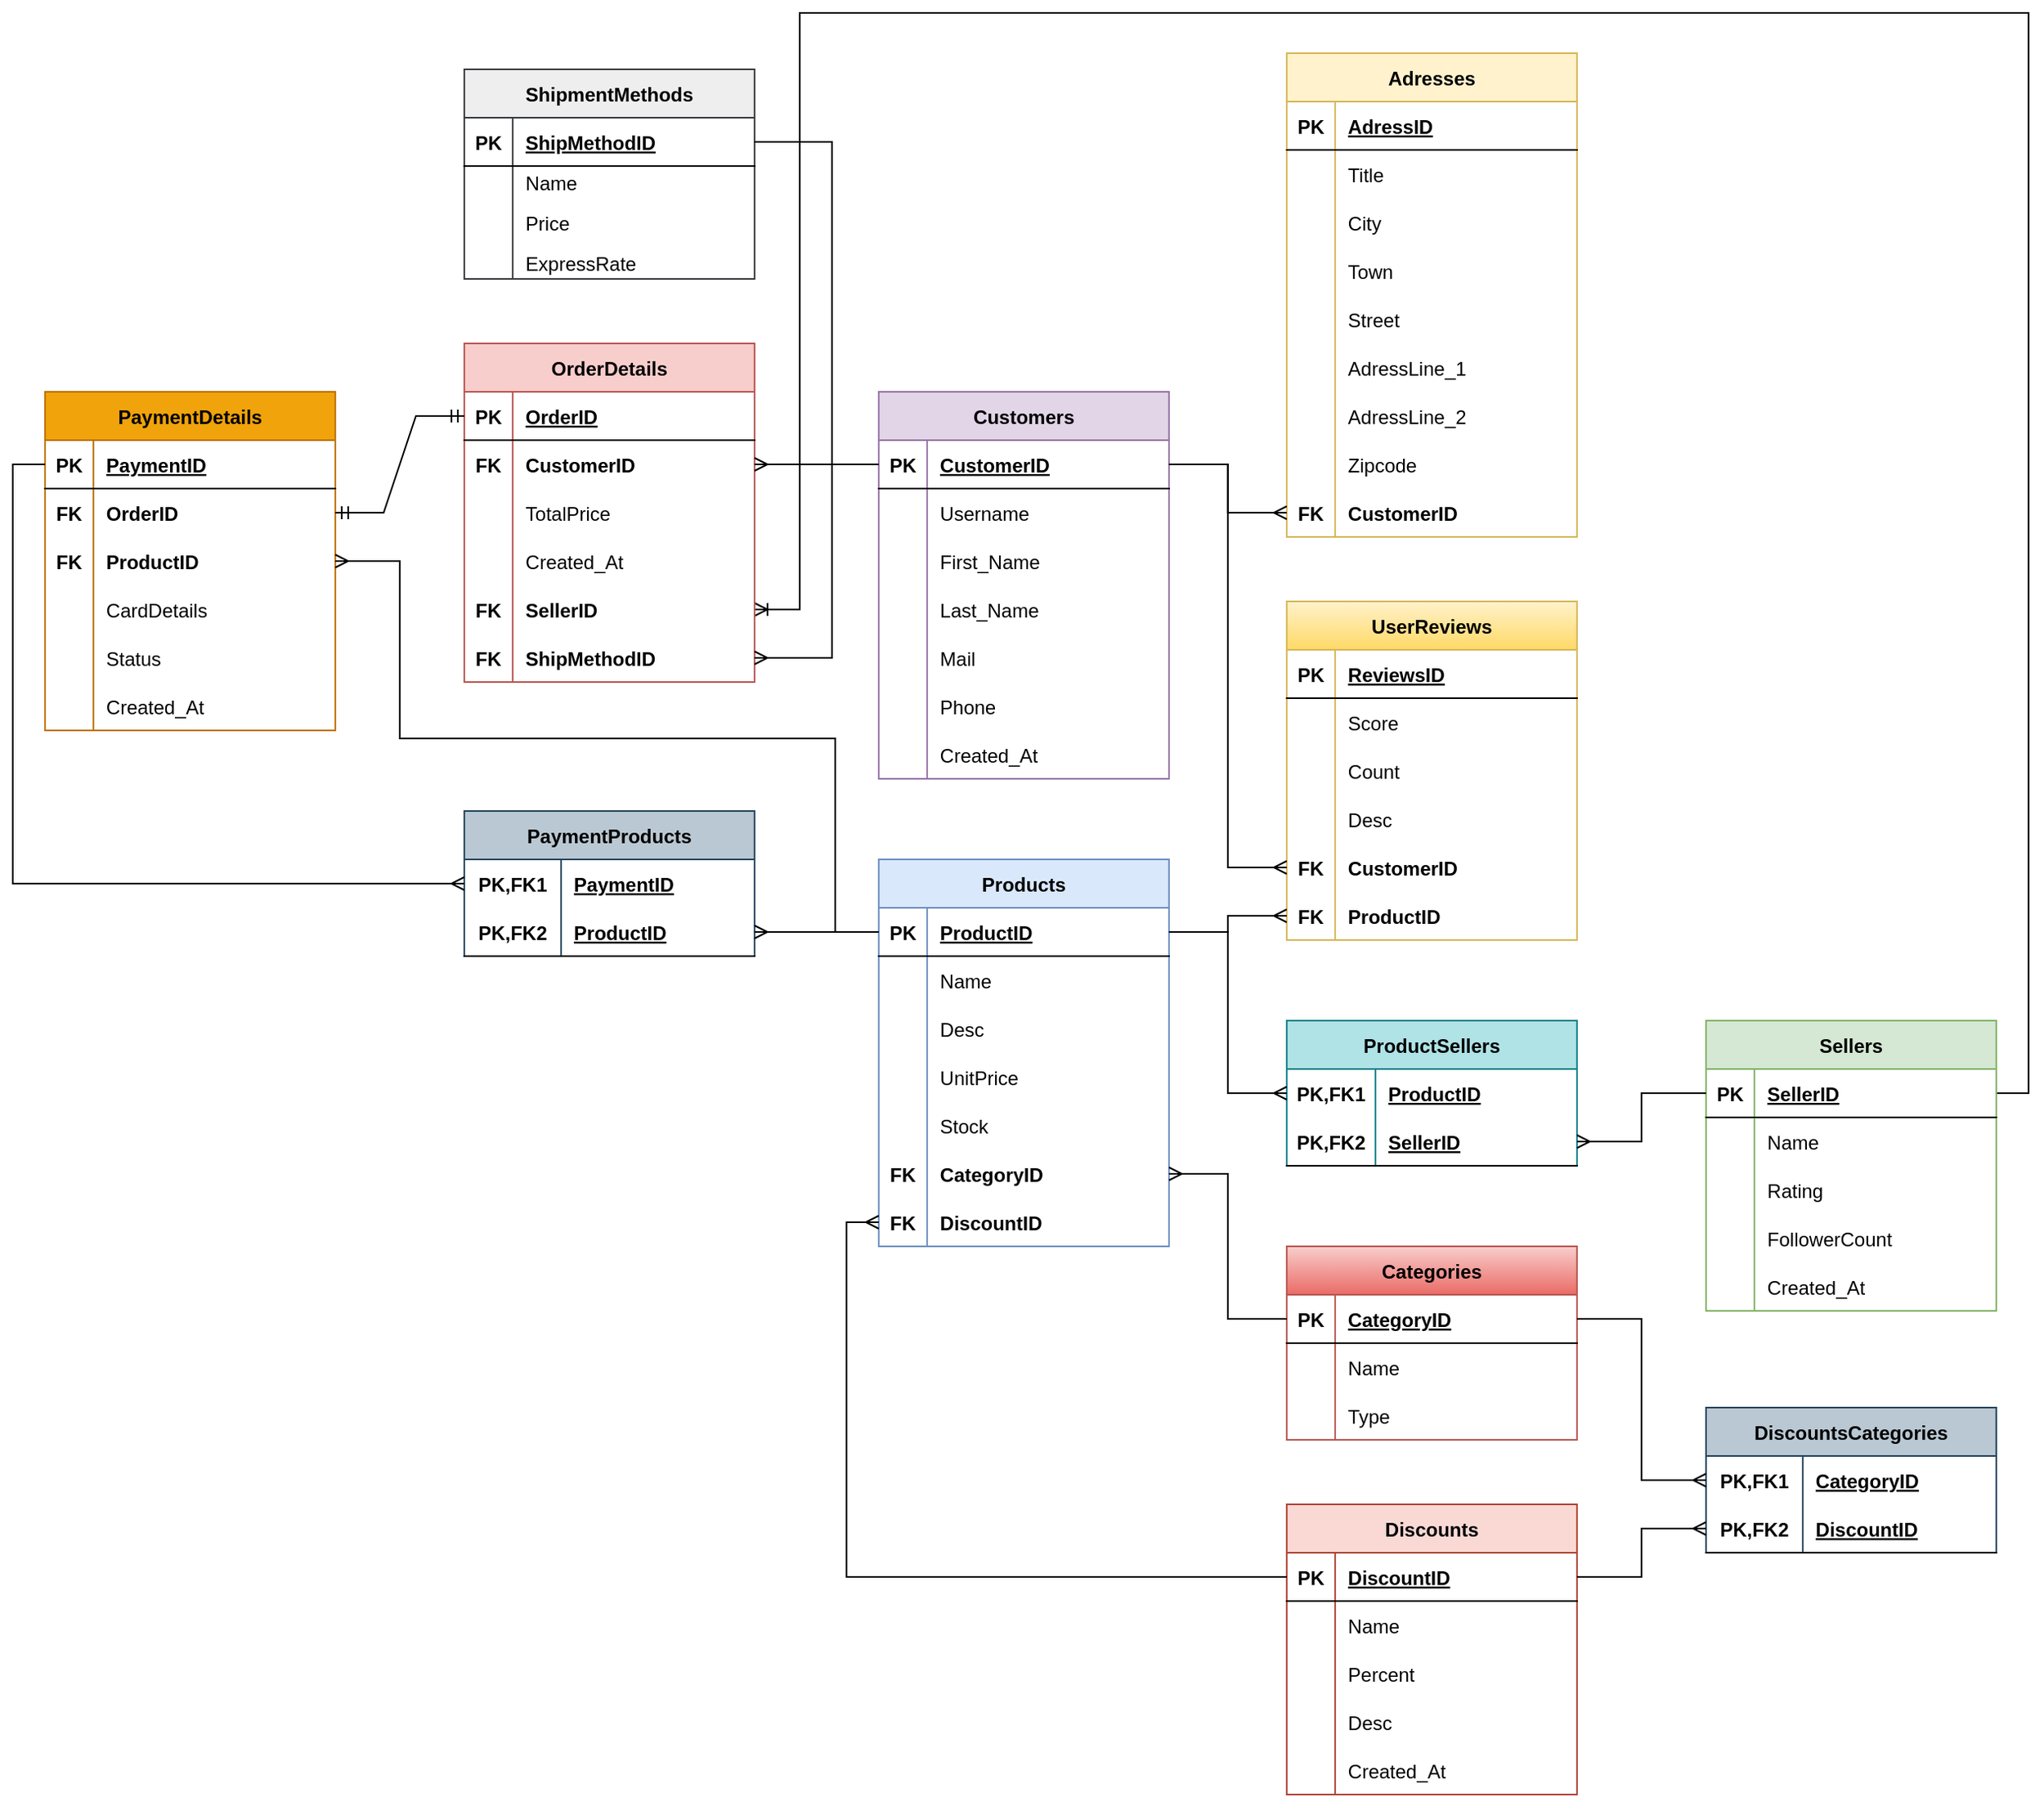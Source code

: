 <mxfile version="20.6.0" type="device"><diagram id="89L3WXdEKORyLD-XUQBD" name="Sayfa -1"><mxGraphModel dx="2353" dy="1238" grid="1" gridSize="10" guides="1" tooltips="1" connect="1" arrows="1" fold="1" page="1" pageScale="1" pageWidth="1654" pageHeight="1169" math="0" shadow="0"><root><mxCell id="0"/><mxCell id="1" parent="0"/><mxCell id="EFgsqCqAmA0xpzLr_T7O-1" value="Products" style="shape=table;startSize=30;container=1;collapsible=1;childLayout=tableLayout;fixedRows=1;rowLines=0;fontStyle=1;align=center;resizeLast=1;fillColor=#dae8fc;strokeColor=#6c8ebf;" parent="1" vertex="1"><mxGeometry x="738.91" y="557" width="180" height="240" as="geometry"/></mxCell><mxCell id="EFgsqCqAmA0xpzLr_T7O-2" value="" style="shape=tableRow;horizontal=0;startSize=0;swimlaneHead=0;swimlaneBody=0;fillColor=none;collapsible=0;dropTarget=0;points=[[0,0.5],[1,0.5]];portConstraint=eastwest;top=0;left=0;right=0;bottom=1;" parent="EFgsqCqAmA0xpzLr_T7O-1" vertex="1"><mxGeometry y="30" width="180" height="30" as="geometry"/></mxCell><mxCell id="EFgsqCqAmA0xpzLr_T7O-3" value="PK" style="shape=partialRectangle;connectable=0;fillColor=none;top=0;left=0;bottom=0;right=0;fontStyle=1;overflow=hidden;" parent="EFgsqCqAmA0xpzLr_T7O-2" vertex="1"><mxGeometry width="30" height="30" as="geometry"><mxRectangle width="30" height="30" as="alternateBounds"/></mxGeometry></mxCell><mxCell id="EFgsqCqAmA0xpzLr_T7O-4" value="ProductID" style="shape=partialRectangle;connectable=0;fillColor=none;top=0;left=0;bottom=0;right=0;align=left;spacingLeft=6;fontStyle=5;overflow=hidden;" parent="EFgsqCqAmA0xpzLr_T7O-2" vertex="1"><mxGeometry x="30" width="150" height="30" as="geometry"><mxRectangle width="150" height="30" as="alternateBounds"/></mxGeometry></mxCell><mxCell id="EFgsqCqAmA0xpzLr_T7O-5" value="" style="shape=tableRow;horizontal=0;startSize=0;swimlaneHead=0;swimlaneBody=0;fillColor=none;collapsible=0;dropTarget=0;points=[[0,0.5],[1,0.5]];portConstraint=eastwest;top=0;left=0;right=0;bottom=0;" parent="EFgsqCqAmA0xpzLr_T7O-1" vertex="1"><mxGeometry y="60" width="180" height="30" as="geometry"/></mxCell><mxCell id="EFgsqCqAmA0xpzLr_T7O-6" value="" style="shape=partialRectangle;connectable=0;fillColor=none;top=0;left=0;bottom=0;right=0;editable=1;overflow=hidden;" parent="EFgsqCqAmA0xpzLr_T7O-5" vertex="1"><mxGeometry width="30" height="30" as="geometry"><mxRectangle width="30" height="30" as="alternateBounds"/></mxGeometry></mxCell><mxCell id="EFgsqCqAmA0xpzLr_T7O-7" value="Name" style="shape=partialRectangle;connectable=0;fillColor=none;top=0;left=0;bottom=0;right=0;align=left;spacingLeft=6;overflow=hidden;" parent="EFgsqCqAmA0xpzLr_T7O-5" vertex="1"><mxGeometry x="30" width="150" height="30" as="geometry"><mxRectangle width="150" height="30" as="alternateBounds"/></mxGeometry></mxCell><mxCell id="EFgsqCqAmA0xpzLr_T7O-8" value="" style="shape=tableRow;horizontal=0;startSize=0;swimlaneHead=0;swimlaneBody=0;fillColor=none;collapsible=0;dropTarget=0;points=[[0,0.5],[1,0.5]];portConstraint=eastwest;top=0;left=0;right=0;bottom=0;" parent="EFgsqCqAmA0xpzLr_T7O-1" vertex="1"><mxGeometry y="90" width="180" height="30" as="geometry"/></mxCell><mxCell id="EFgsqCqAmA0xpzLr_T7O-9" value="" style="shape=partialRectangle;connectable=0;fillColor=none;top=0;left=0;bottom=0;right=0;editable=1;overflow=hidden;" parent="EFgsqCqAmA0xpzLr_T7O-8" vertex="1"><mxGeometry width="30" height="30" as="geometry"><mxRectangle width="30" height="30" as="alternateBounds"/></mxGeometry></mxCell><mxCell id="EFgsqCqAmA0xpzLr_T7O-10" value="Desc" style="shape=partialRectangle;connectable=0;fillColor=none;top=0;left=0;bottom=0;right=0;align=left;spacingLeft=6;overflow=hidden;" parent="EFgsqCqAmA0xpzLr_T7O-8" vertex="1"><mxGeometry x="30" width="150" height="30" as="geometry"><mxRectangle width="150" height="30" as="alternateBounds"/></mxGeometry></mxCell><mxCell id="EFgsqCqAmA0xpzLr_T7O-11" value="" style="shape=tableRow;horizontal=0;startSize=0;swimlaneHead=0;swimlaneBody=0;fillColor=none;collapsible=0;dropTarget=0;points=[[0,0.5],[1,0.5]];portConstraint=eastwest;top=0;left=0;right=0;bottom=0;" parent="EFgsqCqAmA0xpzLr_T7O-1" vertex="1"><mxGeometry y="120" width="180" height="30" as="geometry"/></mxCell><mxCell id="EFgsqCqAmA0xpzLr_T7O-12" value="" style="shape=partialRectangle;connectable=0;fillColor=none;top=0;left=0;bottom=0;right=0;editable=1;overflow=hidden;" parent="EFgsqCqAmA0xpzLr_T7O-11" vertex="1"><mxGeometry width="30" height="30" as="geometry"><mxRectangle width="30" height="30" as="alternateBounds"/></mxGeometry></mxCell><mxCell id="EFgsqCqAmA0xpzLr_T7O-13" value="UnitPrice" style="shape=partialRectangle;connectable=0;fillColor=none;top=0;left=0;bottom=0;right=0;align=left;spacingLeft=6;overflow=hidden;" parent="EFgsqCqAmA0xpzLr_T7O-11" vertex="1"><mxGeometry x="30" width="150" height="30" as="geometry"><mxRectangle width="150" height="30" as="alternateBounds"/></mxGeometry></mxCell><mxCell id="EFgsqCqAmA0xpzLr_T7O-14" value="" style="shape=tableRow;horizontal=0;startSize=0;swimlaneHead=0;swimlaneBody=0;fillColor=none;collapsible=0;dropTarget=0;points=[[0,0.5],[1,0.5]];portConstraint=eastwest;top=0;left=0;right=0;bottom=0;" parent="EFgsqCqAmA0xpzLr_T7O-1" vertex="1"><mxGeometry y="150" width="180" height="30" as="geometry"/></mxCell><mxCell id="EFgsqCqAmA0xpzLr_T7O-15" value="" style="shape=partialRectangle;connectable=0;fillColor=none;top=0;left=0;bottom=0;right=0;editable=1;overflow=hidden;" parent="EFgsqCqAmA0xpzLr_T7O-14" vertex="1"><mxGeometry width="30" height="30" as="geometry"><mxRectangle width="30" height="30" as="alternateBounds"/></mxGeometry></mxCell><mxCell id="EFgsqCqAmA0xpzLr_T7O-16" value="Stock" style="shape=partialRectangle;connectable=0;fillColor=none;top=0;left=0;bottom=0;right=0;align=left;spacingLeft=6;overflow=hidden;" parent="EFgsqCqAmA0xpzLr_T7O-14" vertex="1"><mxGeometry x="30" width="150" height="30" as="geometry"><mxRectangle width="150" height="30" as="alternateBounds"/></mxGeometry></mxCell><mxCell id="EFgsqCqAmA0xpzLr_T7O-17" value="" style="shape=tableRow;horizontal=0;startSize=0;swimlaneHead=0;swimlaneBody=0;fillColor=none;collapsible=0;dropTarget=0;points=[[0,0.5],[1,0.5]];portConstraint=eastwest;top=0;left=0;right=0;bottom=0;" parent="EFgsqCqAmA0xpzLr_T7O-1" vertex="1"><mxGeometry y="180" width="180" height="30" as="geometry"/></mxCell><mxCell id="EFgsqCqAmA0xpzLr_T7O-18" value="FK" style="shape=partialRectangle;connectable=0;fillColor=none;top=0;left=0;bottom=0;right=0;editable=1;overflow=hidden;fontStyle=1" parent="EFgsqCqAmA0xpzLr_T7O-17" vertex="1"><mxGeometry width="30" height="30" as="geometry"><mxRectangle width="30" height="30" as="alternateBounds"/></mxGeometry></mxCell><mxCell id="EFgsqCqAmA0xpzLr_T7O-19" value="CategoryID" style="shape=partialRectangle;connectable=0;fillColor=none;top=0;left=0;bottom=0;right=0;align=left;spacingLeft=6;overflow=hidden;fontStyle=1" parent="EFgsqCqAmA0xpzLr_T7O-17" vertex="1"><mxGeometry x="30" width="150" height="30" as="geometry"><mxRectangle width="150" height="30" as="alternateBounds"/></mxGeometry></mxCell><mxCell id="EFgsqCqAmA0xpzLr_T7O-20" value="" style="shape=tableRow;horizontal=0;startSize=0;swimlaneHead=0;swimlaneBody=0;fillColor=none;collapsible=0;dropTarget=0;points=[[0,0.5],[1,0.5]];portConstraint=eastwest;top=0;left=0;right=0;bottom=0;" parent="EFgsqCqAmA0xpzLr_T7O-1" vertex="1"><mxGeometry y="210" width="180" height="30" as="geometry"/></mxCell><mxCell id="EFgsqCqAmA0xpzLr_T7O-21" value="FK" style="shape=partialRectangle;connectable=0;fillColor=none;top=0;left=0;bottom=0;right=0;editable=1;overflow=hidden;fontStyle=1" parent="EFgsqCqAmA0xpzLr_T7O-20" vertex="1"><mxGeometry width="30" height="30" as="geometry"><mxRectangle width="30" height="30" as="alternateBounds"/></mxGeometry></mxCell><mxCell id="EFgsqCqAmA0xpzLr_T7O-22" value="DiscountID" style="shape=partialRectangle;connectable=0;fillColor=none;top=0;left=0;bottom=0;right=0;align=left;spacingLeft=6;overflow=hidden;fontStyle=1" parent="EFgsqCqAmA0xpzLr_T7O-20" vertex="1"><mxGeometry x="30" width="150" height="30" as="geometry"><mxRectangle width="150" height="30" as="alternateBounds"/></mxGeometry></mxCell><mxCell id="EFgsqCqAmA0xpzLr_T7O-23" value="ProductSellers" style="shape=table;startSize=30;container=1;collapsible=1;childLayout=tableLayout;fixedRows=1;rowLines=0;fontStyle=1;align=center;resizeLast=1;fillColor=#b0e3e6;strokeColor=#0e8088;" parent="1" vertex="1"><mxGeometry x="991.91" y="657" width="180" height="90" as="geometry"/></mxCell><mxCell id="EFgsqCqAmA0xpzLr_T7O-24" value="" style="shape=tableRow;horizontal=0;startSize=0;swimlaneHead=0;swimlaneBody=0;fillColor=none;collapsible=0;dropTarget=0;points=[[0,0.5],[1,0.5]];portConstraint=eastwest;top=0;left=0;right=0;bottom=0;" parent="EFgsqCqAmA0xpzLr_T7O-23" vertex="1"><mxGeometry y="30" width="180" height="30" as="geometry"/></mxCell><mxCell id="EFgsqCqAmA0xpzLr_T7O-25" value="PK,FK1" style="shape=partialRectangle;connectable=0;fillColor=none;top=0;left=0;bottom=0;right=0;fontStyle=1;overflow=hidden;" parent="EFgsqCqAmA0xpzLr_T7O-24" vertex="1"><mxGeometry width="55" height="30" as="geometry"><mxRectangle width="55" height="30" as="alternateBounds"/></mxGeometry></mxCell><mxCell id="EFgsqCqAmA0xpzLr_T7O-26" value="ProductID" style="shape=partialRectangle;connectable=0;fillColor=none;top=0;left=0;bottom=0;right=0;align=left;spacingLeft=6;fontStyle=5;overflow=hidden;" parent="EFgsqCqAmA0xpzLr_T7O-24" vertex="1"><mxGeometry x="55" width="125" height="30" as="geometry"><mxRectangle width="125" height="30" as="alternateBounds"/></mxGeometry></mxCell><mxCell id="EFgsqCqAmA0xpzLr_T7O-27" value="" style="shape=tableRow;horizontal=0;startSize=0;swimlaneHead=0;swimlaneBody=0;fillColor=none;collapsible=0;dropTarget=0;points=[[0,0.5],[1,0.5]];portConstraint=eastwest;top=0;left=0;right=0;bottom=1;" parent="EFgsqCqAmA0xpzLr_T7O-23" vertex="1"><mxGeometry y="60" width="180" height="30" as="geometry"/></mxCell><mxCell id="EFgsqCqAmA0xpzLr_T7O-28" value="PK,FK2" style="shape=partialRectangle;connectable=0;fillColor=none;top=0;left=0;bottom=0;right=0;fontStyle=1;overflow=hidden;" parent="EFgsqCqAmA0xpzLr_T7O-27" vertex="1"><mxGeometry width="55" height="30" as="geometry"><mxRectangle width="55" height="30" as="alternateBounds"/></mxGeometry></mxCell><mxCell id="EFgsqCqAmA0xpzLr_T7O-29" value="SellerID" style="shape=partialRectangle;connectable=0;fillColor=none;top=0;left=0;bottom=0;right=0;align=left;spacingLeft=6;fontStyle=5;overflow=hidden;" parent="EFgsqCqAmA0xpzLr_T7O-27" vertex="1"><mxGeometry x="55" width="125" height="30" as="geometry"><mxRectangle width="125" height="30" as="alternateBounds"/></mxGeometry></mxCell><mxCell id="EIQO5eGuXjfYtIVwBdrU-1" style="edgeStyle=orthogonalEdgeStyle;rounded=0;orthogonalLoop=1;jettySize=auto;html=1;exitX=1;exitY=0.25;exitDx=0;exitDy=0;entryX=1;entryY=0.5;entryDx=0;entryDy=0;endArrow=ERoneToMany;endFill=0;" edge="1" parent="1" source="EFgsqCqAmA0xpzLr_T7O-30" target="EFgsqCqAmA0xpzLr_T7O-89"><mxGeometry relative="1" as="geometry"><Array as="points"><mxPoint x="1451.91" y="702"/><mxPoint x="1451.91" y="32"/><mxPoint x="689.91" y="32"/><mxPoint x="689.91" y="402"/></Array></mxGeometry></mxCell><mxCell id="EFgsqCqAmA0xpzLr_T7O-30" value="Sellers" style="shape=table;startSize=30;container=1;collapsible=1;childLayout=tableLayout;fixedRows=1;rowLines=0;fontStyle=1;align=center;resizeLast=1;fillColor=#d5e8d4;strokeColor=#82b366;" parent="1" vertex="1"><mxGeometry x="1251.91" y="657" width="180" height="180" as="geometry"/></mxCell><mxCell id="EFgsqCqAmA0xpzLr_T7O-31" value="" style="shape=tableRow;horizontal=0;startSize=0;swimlaneHead=0;swimlaneBody=0;fillColor=none;collapsible=0;dropTarget=0;points=[[0,0.5],[1,0.5]];portConstraint=eastwest;top=0;left=0;right=0;bottom=1;" parent="EFgsqCqAmA0xpzLr_T7O-30" vertex="1"><mxGeometry y="30" width="180" height="30" as="geometry"/></mxCell><mxCell id="EFgsqCqAmA0xpzLr_T7O-32" value="PK" style="shape=partialRectangle;connectable=0;fillColor=none;top=0;left=0;bottom=0;right=0;fontStyle=1;overflow=hidden;" parent="EFgsqCqAmA0xpzLr_T7O-31" vertex="1"><mxGeometry width="30" height="30" as="geometry"><mxRectangle width="30" height="30" as="alternateBounds"/></mxGeometry></mxCell><mxCell id="EFgsqCqAmA0xpzLr_T7O-33" value="SellerID" style="shape=partialRectangle;connectable=0;fillColor=none;top=0;left=0;bottom=0;right=0;align=left;spacingLeft=6;fontStyle=5;overflow=hidden;" parent="EFgsqCqAmA0xpzLr_T7O-31" vertex="1"><mxGeometry x="30" width="150" height="30" as="geometry"><mxRectangle width="150" height="30" as="alternateBounds"/></mxGeometry></mxCell><mxCell id="EFgsqCqAmA0xpzLr_T7O-34" value="" style="shape=tableRow;horizontal=0;startSize=0;swimlaneHead=0;swimlaneBody=0;fillColor=none;collapsible=0;dropTarget=0;points=[[0,0.5],[1,0.5]];portConstraint=eastwest;top=0;left=0;right=0;bottom=0;" parent="EFgsqCqAmA0xpzLr_T7O-30" vertex="1"><mxGeometry y="60" width="180" height="30" as="geometry"/></mxCell><mxCell id="EFgsqCqAmA0xpzLr_T7O-35" value="" style="shape=partialRectangle;connectable=0;fillColor=none;top=0;left=0;bottom=0;right=0;editable=1;overflow=hidden;" parent="EFgsqCqAmA0xpzLr_T7O-34" vertex="1"><mxGeometry width="30" height="30" as="geometry"><mxRectangle width="30" height="30" as="alternateBounds"/></mxGeometry></mxCell><mxCell id="EFgsqCqAmA0xpzLr_T7O-36" value="Name" style="shape=partialRectangle;connectable=0;fillColor=none;top=0;left=0;bottom=0;right=0;align=left;spacingLeft=6;overflow=hidden;" parent="EFgsqCqAmA0xpzLr_T7O-34" vertex="1"><mxGeometry x="30" width="150" height="30" as="geometry"><mxRectangle width="150" height="30" as="alternateBounds"/></mxGeometry></mxCell><mxCell id="EFgsqCqAmA0xpzLr_T7O-37" value="" style="shape=tableRow;horizontal=0;startSize=0;swimlaneHead=0;swimlaneBody=0;fillColor=none;collapsible=0;dropTarget=0;points=[[0,0.5],[1,0.5]];portConstraint=eastwest;top=0;left=0;right=0;bottom=0;" parent="EFgsqCqAmA0xpzLr_T7O-30" vertex="1"><mxGeometry y="90" width="180" height="30" as="geometry"/></mxCell><mxCell id="EFgsqCqAmA0xpzLr_T7O-38" value="" style="shape=partialRectangle;connectable=0;fillColor=none;top=0;left=0;bottom=0;right=0;editable=1;overflow=hidden;" parent="EFgsqCqAmA0xpzLr_T7O-37" vertex="1"><mxGeometry width="30" height="30" as="geometry"><mxRectangle width="30" height="30" as="alternateBounds"/></mxGeometry></mxCell><mxCell id="EFgsqCqAmA0xpzLr_T7O-39" value="Rating" style="shape=partialRectangle;connectable=0;fillColor=none;top=0;left=0;bottom=0;right=0;align=left;spacingLeft=6;overflow=hidden;" parent="EFgsqCqAmA0xpzLr_T7O-37" vertex="1"><mxGeometry x="30" width="150" height="30" as="geometry"><mxRectangle width="150" height="30" as="alternateBounds"/></mxGeometry></mxCell><mxCell id="EFgsqCqAmA0xpzLr_T7O-40" value="" style="shape=tableRow;horizontal=0;startSize=0;swimlaneHead=0;swimlaneBody=0;fillColor=none;collapsible=0;dropTarget=0;points=[[0,0.5],[1,0.5]];portConstraint=eastwest;top=0;left=0;right=0;bottom=0;" parent="EFgsqCqAmA0xpzLr_T7O-30" vertex="1"><mxGeometry y="120" width="180" height="30" as="geometry"/></mxCell><mxCell id="EFgsqCqAmA0xpzLr_T7O-41" value="" style="shape=partialRectangle;connectable=0;fillColor=none;top=0;left=0;bottom=0;right=0;editable=1;overflow=hidden;" parent="EFgsqCqAmA0xpzLr_T7O-40" vertex="1"><mxGeometry width="30" height="30" as="geometry"><mxRectangle width="30" height="30" as="alternateBounds"/></mxGeometry></mxCell><mxCell id="EFgsqCqAmA0xpzLr_T7O-42" value="FollowerCount" style="shape=partialRectangle;connectable=0;fillColor=none;top=0;left=0;bottom=0;right=0;align=left;spacingLeft=6;overflow=hidden;" parent="EFgsqCqAmA0xpzLr_T7O-40" vertex="1"><mxGeometry x="30" width="150" height="30" as="geometry"><mxRectangle width="150" height="30" as="alternateBounds"/></mxGeometry></mxCell><mxCell id="EFgsqCqAmA0xpzLr_T7O-43" value="" style="shape=tableRow;horizontal=0;startSize=0;swimlaneHead=0;swimlaneBody=0;fillColor=none;collapsible=0;dropTarget=0;points=[[0,0.5],[1,0.5]];portConstraint=eastwest;top=0;left=0;right=0;bottom=0;" parent="EFgsqCqAmA0xpzLr_T7O-30" vertex="1"><mxGeometry y="150" width="180" height="30" as="geometry"/></mxCell><mxCell id="EFgsqCqAmA0xpzLr_T7O-44" value="" style="shape=partialRectangle;connectable=0;fillColor=none;top=0;left=0;bottom=0;right=0;editable=1;overflow=hidden;" parent="EFgsqCqAmA0xpzLr_T7O-43" vertex="1"><mxGeometry width="30" height="30" as="geometry"><mxRectangle width="30" height="30" as="alternateBounds"/></mxGeometry></mxCell><mxCell id="EFgsqCqAmA0xpzLr_T7O-45" value="Created_At" style="shape=partialRectangle;connectable=0;fillColor=none;top=0;left=0;bottom=0;right=0;align=left;spacingLeft=6;overflow=hidden;" parent="EFgsqCqAmA0xpzLr_T7O-43" vertex="1"><mxGeometry x="30" width="150" height="30" as="geometry"><mxRectangle width="150" height="30" as="alternateBounds"/></mxGeometry></mxCell><mxCell id="EFgsqCqAmA0xpzLr_T7O-46" value="Categories" style="shape=table;startSize=30;container=1;collapsible=1;childLayout=tableLayout;fixedRows=1;rowLines=0;fontStyle=1;align=center;resizeLast=1;fillColor=#f8cecc;gradientColor=#ea6b66;strokeColor=#b85450;" parent="1" vertex="1"><mxGeometry x="991.91" y="797" width="180" height="120" as="geometry"/></mxCell><mxCell id="EFgsqCqAmA0xpzLr_T7O-47" value="" style="shape=tableRow;horizontal=0;startSize=0;swimlaneHead=0;swimlaneBody=0;fillColor=none;collapsible=0;dropTarget=0;points=[[0,0.5],[1,0.5]];portConstraint=eastwest;top=0;left=0;right=0;bottom=1;" parent="EFgsqCqAmA0xpzLr_T7O-46" vertex="1"><mxGeometry y="30" width="180" height="30" as="geometry"/></mxCell><mxCell id="EFgsqCqAmA0xpzLr_T7O-48" value="PK" style="shape=partialRectangle;connectable=0;fillColor=none;top=0;left=0;bottom=0;right=0;fontStyle=1;overflow=hidden;" parent="EFgsqCqAmA0xpzLr_T7O-47" vertex="1"><mxGeometry width="30" height="30" as="geometry"><mxRectangle width="30" height="30" as="alternateBounds"/></mxGeometry></mxCell><mxCell id="EFgsqCqAmA0xpzLr_T7O-49" value="CategoryID" style="shape=partialRectangle;connectable=0;fillColor=none;top=0;left=0;bottom=0;right=0;align=left;spacingLeft=6;fontStyle=5;overflow=hidden;" parent="EFgsqCqAmA0xpzLr_T7O-47" vertex="1"><mxGeometry x="30" width="150" height="30" as="geometry"><mxRectangle width="150" height="30" as="alternateBounds"/></mxGeometry></mxCell><mxCell id="EFgsqCqAmA0xpzLr_T7O-50" value="" style="shape=tableRow;horizontal=0;startSize=0;swimlaneHead=0;swimlaneBody=0;fillColor=none;collapsible=0;dropTarget=0;points=[[0,0.5],[1,0.5]];portConstraint=eastwest;top=0;left=0;right=0;bottom=0;" parent="EFgsqCqAmA0xpzLr_T7O-46" vertex="1"><mxGeometry y="60" width="180" height="30" as="geometry"/></mxCell><mxCell id="EFgsqCqAmA0xpzLr_T7O-51" value="" style="shape=partialRectangle;connectable=0;fillColor=none;top=0;left=0;bottom=0;right=0;editable=1;overflow=hidden;" parent="EFgsqCqAmA0xpzLr_T7O-50" vertex="1"><mxGeometry width="30" height="30" as="geometry"><mxRectangle width="30" height="30" as="alternateBounds"/></mxGeometry></mxCell><mxCell id="EFgsqCqAmA0xpzLr_T7O-52" value="Name" style="shape=partialRectangle;connectable=0;fillColor=none;top=0;left=0;bottom=0;right=0;align=left;spacingLeft=6;overflow=hidden;" parent="EFgsqCqAmA0xpzLr_T7O-50" vertex="1"><mxGeometry x="30" width="150" height="30" as="geometry"><mxRectangle width="150" height="30" as="alternateBounds"/></mxGeometry></mxCell><mxCell id="EFgsqCqAmA0xpzLr_T7O-53" value="" style="shape=tableRow;horizontal=0;startSize=0;swimlaneHead=0;swimlaneBody=0;fillColor=none;collapsible=0;dropTarget=0;points=[[0,0.5],[1,0.5]];portConstraint=eastwest;top=0;left=0;right=0;bottom=0;" parent="EFgsqCqAmA0xpzLr_T7O-46" vertex="1"><mxGeometry y="90" width="180" height="30" as="geometry"/></mxCell><mxCell id="EFgsqCqAmA0xpzLr_T7O-54" value="" style="shape=partialRectangle;connectable=0;fillColor=none;top=0;left=0;bottom=0;right=0;editable=1;overflow=hidden;" parent="EFgsqCqAmA0xpzLr_T7O-53" vertex="1"><mxGeometry width="30" height="30" as="geometry"><mxRectangle width="30" height="30" as="alternateBounds"/></mxGeometry></mxCell><mxCell id="EFgsqCqAmA0xpzLr_T7O-55" value="Type" style="shape=partialRectangle;connectable=0;fillColor=none;top=0;left=0;bottom=0;right=0;align=left;spacingLeft=6;overflow=hidden;" parent="EFgsqCqAmA0xpzLr_T7O-53" vertex="1"><mxGeometry x="30" width="150" height="30" as="geometry"><mxRectangle width="150" height="30" as="alternateBounds"/></mxGeometry></mxCell><mxCell id="EFgsqCqAmA0xpzLr_T7O-56" value="DiscountsCategories" style="shape=table;startSize=30;container=1;collapsible=1;childLayout=tableLayout;fixedRows=1;rowLines=0;fontStyle=1;align=center;resizeLast=1;fillColor=#bac8d3;strokeColor=#23445d;" parent="1" vertex="1"><mxGeometry x="1251.91" y="897" width="180" height="90" as="geometry"/></mxCell><mxCell id="EFgsqCqAmA0xpzLr_T7O-57" value="" style="shape=tableRow;horizontal=0;startSize=0;swimlaneHead=0;swimlaneBody=0;fillColor=none;collapsible=0;dropTarget=0;points=[[0,0.5],[1,0.5]];portConstraint=eastwest;top=0;left=0;right=0;bottom=0;" parent="EFgsqCqAmA0xpzLr_T7O-56" vertex="1"><mxGeometry y="30" width="180" height="30" as="geometry"/></mxCell><mxCell id="EFgsqCqAmA0xpzLr_T7O-58" value="PK,FK1" style="shape=partialRectangle;connectable=0;fillColor=none;top=0;left=0;bottom=0;right=0;fontStyle=1;overflow=hidden;" parent="EFgsqCqAmA0xpzLr_T7O-57" vertex="1"><mxGeometry width="60.0" height="30" as="geometry"><mxRectangle width="60.0" height="30" as="alternateBounds"/></mxGeometry></mxCell><mxCell id="EFgsqCqAmA0xpzLr_T7O-59" value="CategoryID" style="shape=partialRectangle;connectable=0;fillColor=none;top=0;left=0;bottom=0;right=0;align=left;spacingLeft=6;fontStyle=5;overflow=hidden;" parent="EFgsqCqAmA0xpzLr_T7O-57" vertex="1"><mxGeometry x="60.0" width="120.0" height="30" as="geometry"><mxRectangle width="120.0" height="30" as="alternateBounds"/></mxGeometry></mxCell><mxCell id="EFgsqCqAmA0xpzLr_T7O-60" value="" style="shape=tableRow;horizontal=0;startSize=0;swimlaneHead=0;swimlaneBody=0;fillColor=none;collapsible=0;dropTarget=0;points=[[0,0.5],[1,0.5]];portConstraint=eastwest;top=0;left=0;right=0;bottom=1;" parent="EFgsqCqAmA0xpzLr_T7O-56" vertex="1"><mxGeometry y="60" width="180" height="30" as="geometry"/></mxCell><mxCell id="EFgsqCqAmA0xpzLr_T7O-61" value="PK,FK2" style="shape=partialRectangle;connectable=0;fillColor=none;top=0;left=0;bottom=0;right=0;fontStyle=1;overflow=hidden;" parent="EFgsqCqAmA0xpzLr_T7O-60" vertex="1"><mxGeometry width="60.0" height="30" as="geometry"><mxRectangle width="60.0" height="30" as="alternateBounds"/></mxGeometry></mxCell><mxCell id="EFgsqCqAmA0xpzLr_T7O-62" value="DiscountID" style="shape=partialRectangle;connectable=0;fillColor=none;top=0;left=0;bottom=0;right=0;align=left;spacingLeft=6;fontStyle=5;overflow=hidden;" parent="EFgsqCqAmA0xpzLr_T7O-60" vertex="1"><mxGeometry x="60.0" width="120.0" height="30" as="geometry"><mxRectangle width="120.0" height="30" as="alternateBounds"/></mxGeometry></mxCell><mxCell id="EFgsqCqAmA0xpzLr_T7O-63" value="Discounts" style="shape=table;startSize=30;container=1;collapsible=1;childLayout=tableLayout;fixedRows=1;rowLines=0;fontStyle=1;align=center;resizeLast=1;fillColor=#fad9d5;strokeColor=#ae4132;" parent="1" vertex="1"><mxGeometry x="991.91" y="957" width="180" height="180" as="geometry"/></mxCell><mxCell id="EFgsqCqAmA0xpzLr_T7O-64" value="" style="shape=tableRow;horizontal=0;startSize=0;swimlaneHead=0;swimlaneBody=0;fillColor=none;collapsible=0;dropTarget=0;points=[[0,0.5],[1,0.5]];portConstraint=eastwest;top=0;left=0;right=0;bottom=1;" parent="EFgsqCqAmA0xpzLr_T7O-63" vertex="1"><mxGeometry y="30" width="180" height="30" as="geometry"/></mxCell><mxCell id="EFgsqCqAmA0xpzLr_T7O-65" value="PK" style="shape=partialRectangle;connectable=0;fillColor=none;top=0;left=0;bottom=0;right=0;fontStyle=1;overflow=hidden;" parent="EFgsqCqAmA0xpzLr_T7O-64" vertex="1"><mxGeometry width="30" height="30" as="geometry"><mxRectangle width="30" height="30" as="alternateBounds"/></mxGeometry></mxCell><mxCell id="EFgsqCqAmA0xpzLr_T7O-66" value="DiscountID" style="shape=partialRectangle;connectable=0;fillColor=none;top=0;left=0;bottom=0;right=0;align=left;spacingLeft=6;fontStyle=5;overflow=hidden;" parent="EFgsqCqAmA0xpzLr_T7O-64" vertex="1"><mxGeometry x="30" width="150" height="30" as="geometry"><mxRectangle width="150" height="30" as="alternateBounds"/></mxGeometry></mxCell><mxCell id="EFgsqCqAmA0xpzLr_T7O-67" value="" style="shape=tableRow;horizontal=0;startSize=0;swimlaneHead=0;swimlaneBody=0;fillColor=none;collapsible=0;dropTarget=0;points=[[0,0.5],[1,0.5]];portConstraint=eastwest;top=0;left=0;right=0;bottom=0;" parent="EFgsqCqAmA0xpzLr_T7O-63" vertex="1"><mxGeometry y="60" width="180" height="30" as="geometry"/></mxCell><mxCell id="EFgsqCqAmA0xpzLr_T7O-68" value="" style="shape=partialRectangle;connectable=0;fillColor=none;top=0;left=0;bottom=0;right=0;editable=1;overflow=hidden;" parent="EFgsqCqAmA0xpzLr_T7O-67" vertex="1"><mxGeometry width="30" height="30" as="geometry"><mxRectangle width="30" height="30" as="alternateBounds"/></mxGeometry></mxCell><mxCell id="EFgsqCqAmA0xpzLr_T7O-69" value="Name" style="shape=partialRectangle;connectable=0;fillColor=none;top=0;left=0;bottom=0;right=0;align=left;spacingLeft=6;overflow=hidden;" parent="EFgsqCqAmA0xpzLr_T7O-67" vertex="1"><mxGeometry x="30" width="150" height="30" as="geometry"><mxRectangle width="150" height="30" as="alternateBounds"/></mxGeometry></mxCell><mxCell id="EFgsqCqAmA0xpzLr_T7O-70" value="" style="shape=tableRow;horizontal=0;startSize=0;swimlaneHead=0;swimlaneBody=0;fillColor=none;collapsible=0;dropTarget=0;points=[[0,0.5],[1,0.5]];portConstraint=eastwest;top=0;left=0;right=0;bottom=0;" parent="EFgsqCqAmA0xpzLr_T7O-63" vertex="1"><mxGeometry y="90" width="180" height="30" as="geometry"/></mxCell><mxCell id="EFgsqCqAmA0xpzLr_T7O-71" value="" style="shape=partialRectangle;connectable=0;fillColor=none;top=0;left=0;bottom=0;right=0;editable=1;overflow=hidden;" parent="EFgsqCqAmA0xpzLr_T7O-70" vertex="1"><mxGeometry width="30" height="30" as="geometry"><mxRectangle width="30" height="30" as="alternateBounds"/></mxGeometry></mxCell><mxCell id="EFgsqCqAmA0xpzLr_T7O-72" value="Percent" style="shape=partialRectangle;connectable=0;fillColor=none;top=0;left=0;bottom=0;right=0;align=left;spacingLeft=6;overflow=hidden;" parent="EFgsqCqAmA0xpzLr_T7O-70" vertex="1"><mxGeometry x="30" width="150" height="30" as="geometry"><mxRectangle width="150" height="30" as="alternateBounds"/></mxGeometry></mxCell><mxCell id="EFgsqCqAmA0xpzLr_T7O-73" value="" style="shape=tableRow;horizontal=0;startSize=0;swimlaneHead=0;swimlaneBody=0;fillColor=none;collapsible=0;dropTarget=0;points=[[0,0.5],[1,0.5]];portConstraint=eastwest;top=0;left=0;right=0;bottom=0;" parent="EFgsqCqAmA0xpzLr_T7O-63" vertex="1"><mxGeometry y="120" width="180" height="30" as="geometry"/></mxCell><mxCell id="EFgsqCqAmA0xpzLr_T7O-74" value="" style="shape=partialRectangle;connectable=0;fillColor=none;top=0;left=0;bottom=0;right=0;editable=1;overflow=hidden;" parent="EFgsqCqAmA0xpzLr_T7O-73" vertex="1"><mxGeometry width="30" height="30" as="geometry"><mxRectangle width="30" height="30" as="alternateBounds"/></mxGeometry></mxCell><mxCell id="EFgsqCqAmA0xpzLr_T7O-75" value="Desc" style="shape=partialRectangle;connectable=0;fillColor=none;top=0;left=0;bottom=0;right=0;align=left;spacingLeft=6;overflow=hidden;" parent="EFgsqCqAmA0xpzLr_T7O-73" vertex="1"><mxGeometry x="30" width="150" height="30" as="geometry"><mxRectangle width="150" height="30" as="alternateBounds"/></mxGeometry></mxCell><mxCell id="EFgsqCqAmA0xpzLr_T7O-76" value="" style="shape=tableRow;horizontal=0;startSize=0;swimlaneHead=0;swimlaneBody=0;fillColor=none;collapsible=0;dropTarget=0;points=[[0,0.5],[1,0.5]];portConstraint=eastwest;top=0;left=0;right=0;bottom=0;" parent="EFgsqCqAmA0xpzLr_T7O-63" vertex="1"><mxGeometry y="150" width="180" height="30" as="geometry"/></mxCell><mxCell id="EFgsqCqAmA0xpzLr_T7O-77" value="" style="shape=partialRectangle;connectable=0;fillColor=none;top=0;left=0;bottom=0;right=0;editable=1;overflow=hidden;" parent="EFgsqCqAmA0xpzLr_T7O-76" vertex="1"><mxGeometry width="30" height="30" as="geometry"><mxRectangle width="30" height="30" as="alternateBounds"/></mxGeometry></mxCell><mxCell id="EFgsqCqAmA0xpzLr_T7O-78" value="Created_At" style="shape=partialRectangle;connectable=0;fillColor=none;top=0;left=0;bottom=0;right=0;align=left;spacingLeft=6;overflow=hidden;" parent="EFgsqCqAmA0xpzLr_T7O-76" vertex="1"><mxGeometry x="30" width="150" height="30" as="geometry"><mxRectangle width="150" height="30" as="alternateBounds"/></mxGeometry></mxCell><mxCell id="EFgsqCqAmA0xpzLr_T7O-79" value="OrderDetails" style="shape=table;startSize=30;container=1;collapsible=1;childLayout=tableLayout;fixedRows=1;rowLines=0;fontStyle=1;align=center;resizeLast=1;fillColor=#f8cecc;strokeColor=#b85450;" parent="1" vertex="1"><mxGeometry x="481.91" y="237" width="180" height="210" as="geometry"/></mxCell><mxCell id="EFgsqCqAmA0xpzLr_T7O-80" value="" style="shape=tableRow;horizontal=0;startSize=0;swimlaneHead=0;swimlaneBody=0;fillColor=none;collapsible=0;dropTarget=0;points=[[0,0.5],[1,0.5]];portConstraint=eastwest;top=0;left=0;right=0;bottom=1;" parent="EFgsqCqAmA0xpzLr_T7O-79" vertex="1"><mxGeometry y="30" width="180" height="30" as="geometry"/></mxCell><mxCell id="EFgsqCqAmA0xpzLr_T7O-81" value="PK" style="shape=partialRectangle;connectable=0;fillColor=none;top=0;left=0;bottom=0;right=0;fontStyle=1;overflow=hidden;" parent="EFgsqCqAmA0xpzLr_T7O-80" vertex="1"><mxGeometry width="30" height="30" as="geometry"><mxRectangle width="30" height="30" as="alternateBounds"/></mxGeometry></mxCell><mxCell id="EFgsqCqAmA0xpzLr_T7O-82" value="OrderID" style="shape=partialRectangle;connectable=0;fillColor=none;top=0;left=0;bottom=0;right=0;align=left;spacingLeft=6;fontStyle=5;overflow=hidden;" parent="EFgsqCqAmA0xpzLr_T7O-80" vertex="1"><mxGeometry x="30" width="150" height="30" as="geometry"><mxRectangle width="150" height="30" as="alternateBounds"/></mxGeometry></mxCell><mxCell id="EFgsqCqAmA0xpzLr_T7O-83" value="" style="shape=tableRow;horizontal=0;startSize=0;swimlaneHead=0;swimlaneBody=0;fillColor=none;collapsible=0;dropTarget=0;points=[[0,0.5],[1,0.5]];portConstraint=eastwest;top=0;left=0;right=0;bottom=0;" parent="EFgsqCqAmA0xpzLr_T7O-79" vertex="1"><mxGeometry y="60" width="180" height="30" as="geometry"/></mxCell><mxCell id="EFgsqCqAmA0xpzLr_T7O-84" value="FK" style="shape=partialRectangle;connectable=0;fillColor=none;top=0;left=0;bottom=0;right=0;editable=1;overflow=hidden;fontStyle=1" parent="EFgsqCqAmA0xpzLr_T7O-83" vertex="1"><mxGeometry width="30" height="30" as="geometry"><mxRectangle width="30" height="30" as="alternateBounds"/></mxGeometry></mxCell><mxCell id="EFgsqCqAmA0xpzLr_T7O-85" value="CustomerID" style="shape=partialRectangle;connectable=0;fillColor=none;top=0;left=0;bottom=0;right=0;align=left;spacingLeft=6;overflow=hidden;fontStyle=1" parent="EFgsqCqAmA0xpzLr_T7O-83" vertex="1"><mxGeometry x="30" width="150" height="30" as="geometry"><mxRectangle width="150" height="30" as="alternateBounds"/></mxGeometry></mxCell><mxCell id="EFgsqCqAmA0xpzLr_T7O-86" value="" style="shape=tableRow;horizontal=0;startSize=0;swimlaneHead=0;swimlaneBody=0;fillColor=none;collapsible=0;dropTarget=0;points=[[0,0.5],[1,0.5]];portConstraint=eastwest;top=0;left=0;right=0;bottom=0;" parent="EFgsqCqAmA0xpzLr_T7O-79" vertex="1"><mxGeometry y="90" width="180" height="30" as="geometry"/></mxCell><mxCell id="EFgsqCqAmA0xpzLr_T7O-87" value="" style="shape=partialRectangle;connectable=0;fillColor=none;top=0;left=0;bottom=0;right=0;editable=1;overflow=hidden;" parent="EFgsqCqAmA0xpzLr_T7O-86" vertex="1"><mxGeometry width="30" height="30" as="geometry"><mxRectangle width="30" height="30" as="alternateBounds"/></mxGeometry></mxCell><mxCell id="EFgsqCqAmA0xpzLr_T7O-88" value="TotalPrice" style="shape=partialRectangle;connectable=0;fillColor=none;top=0;left=0;bottom=0;right=0;align=left;spacingLeft=6;overflow=hidden;" parent="EFgsqCqAmA0xpzLr_T7O-86" vertex="1"><mxGeometry x="30" width="150" height="30" as="geometry"><mxRectangle width="150" height="30" as="alternateBounds"/></mxGeometry></mxCell><mxCell id="EFgsqCqAmA0xpzLr_T7O-218" value="" style="shape=tableRow;horizontal=0;startSize=0;swimlaneHead=0;swimlaneBody=0;fillColor=none;collapsible=0;dropTarget=0;points=[[0,0.5],[1,0.5]];portConstraint=eastwest;top=0;left=0;right=0;bottom=0;" parent="EFgsqCqAmA0xpzLr_T7O-79" vertex="1"><mxGeometry y="120" width="180" height="30" as="geometry"/></mxCell><mxCell id="EFgsqCqAmA0xpzLr_T7O-219" value="" style="shape=partialRectangle;connectable=0;fillColor=none;top=0;left=0;bottom=0;right=0;editable=1;overflow=hidden;" parent="EFgsqCqAmA0xpzLr_T7O-218" vertex="1"><mxGeometry width="30" height="30" as="geometry"><mxRectangle width="30" height="30" as="alternateBounds"/></mxGeometry></mxCell><mxCell id="EFgsqCqAmA0xpzLr_T7O-220" value="Created_At" style="shape=partialRectangle;connectable=0;fillColor=none;top=0;left=0;bottom=0;right=0;align=left;spacingLeft=6;overflow=hidden;" parent="EFgsqCqAmA0xpzLr_T7O-218" vertex="1"><mxGeometry x="30" width="150" height="30" as="geometry"><mxRectangle width="150" height="30" as="alternateBounds"/></mxGeometry></mxCell><mxCell id="EFgsqCqAmA0xpzLr_T7O-89" value="" style="shape=tableRow;horizontal=0;startSize=0;swimlaneHead=0;swimlaneBody=0;fillColor=none;collapsible=0;dropTarget=0;points=[[0,0.5],[1,0.5]];portConstraint=eastwest;top=0;left=0;right=0;bottom=0;" parent="EFgsqCqAmA0xpzLr_T7O-79" vertex="1"><mxGeometry y="150" width="180" height="30" as="geometry"/></mxCell><mxCell id="EFgsqCqAmA0xpzLr_T7O-90" value="FK" style="shape=partialRectangle;connectable=0;fillColor=none;top=0;left=0;bottom=0;right=0;editable=1;overflow=hidden;fontStyle=1" parent="EFgsqCqAmA0xpzLr_T7O-89" vertex="1"><mxGeometry width="30" height="30" as="geometry"><mxRectangle width="30" height="30" as="alternateBounds"/></mxGeometry></mxCell><mxCell id="EFgsqCqAmA0xpzLr_T7O-91" value="SellerID" style="shape=partialRectangle;connectable=0;fillColor=none;top=0;left=0;bottom=0;right=0;align=left;spacingLeft=6;overflow=hidden;fontStyle=1" parent="EFgsqCqAmA0xpzLr_T7O-89" vertex="1"><mxGeometry x="30" width="150" height="30" as="geometry"><mxRectangle width="150" height="30" as="alternateBounds"/></mxGeometry></mxCell><mxCell id="EFgsqCqAmA0xpzLr_T7O-92" value="" style="shape=tableRow;horizontal=0;startSize=0;swimlaneHead=0;swimlaneBody=0;fillColor=none;collapsible=0;dropTarget=0;points=[[0,0.5],[1,0.5]];portConstraint=eastwest;top=0;left=0;right=0;bottom=0;" parent="EFgsqCqAmA0xpzLr_T7O-79" vertex="1"><mxGeometry y="180" width="180" height="30" as="geometry"/></mxCell><mxCell id="EFgsqCqAmA0xpzLr_T7O-93" value="FK" style="shape=partialRectangle;connectable=0;fillColor=none;top=0;left=0;bottom=0;right=0;editable=1;overflow=hidden;fontStyle=1" parent="EFgsqCqAmA0xpzLr_T7O-92" vertex="1"><mxGeometry width="30" height="30" as="geometry"><mxRectangle width="30" height="30" as="alternateBounds"/></mxGeometry></mxCell><mxCell id="EFgsqCqAmA0xpzLr_T7O-94" value="ShipMethodID" style="shape=partialRectangle;connectable=0;fillColor=none;top=0;left=0;bottom=0;right=0;align=left;spacingLeft=6;overflow=hidden;fontStyle=1" parent="EFgsqCqAmA0xpzLr_T7O-92" vertex="1"><mxGeometry x="30" width="150" height="30" as="geometry"><mxRectangle width="150" height="30" as="alternateBounds"/></mxGeometry></mxCell><mxCell id="EFgsqCqAmA0xpzLr_T7O-95" value="PaymentDetails" style="shape=table;startSize=30;container=1;collapsible=1;childLayout=tableLayout;fixedRows=1;rowLines=0;fontStyle=1;align=center;resizeLast=1;fillColor=#f0a30a;fontColor=#000000;strokeColor=#BD7000;" parent="1" vertex="1"><mxGeometry x="221.91" y="267" width="180" height="210" as="geometry"/></mxCell><mxCell id="EFgsqCqAmA0xpzLr_T7O-96" value="" style="shape=tableRow;horizontal=0;startSize=0;swimlaneHead=0;swimlaneBody=0;fillColor=none;collapsible=0;dropTarget=0;points=[[0,0.5],[1,0.5]];portConstraint=eastwest;top=0;left=0;right=0;bottom=1;" parent="EFgsqCqAmA0xpzLr_T7O-95" vertex="1"><mxGeometry y="30" width="180" height="30" as="geometry"/></mxCell><mxCell id="EFgsqCqAmA0xpzLr_T7O-97" value="PK" style="shape=partialRectangle;connectable=0;fillColor=none;top=0;left=0;bottom=0;right=0;fontStyle=1;overflow=hidden;" parent="EFgsqCqAmA0xpzLr_T7O-96" vertex="1"><mxGeometry width="30" height="30" as="geometry"><mxRectangle width="30" height="30" as="alternateBounds"/></mxGeometry></mxCell><mxCell id="EFgsqCqAmA0xpzLr_T7O-98" value="PaymentID" style="shape=partialRectangle;connectable=0;fillColor=none;top=0;left=0;bottom=0;right=0;align=left;spacingLeft=6;fontStyle=5;overflow=hidden;" parent="EFgsqCqAmA0xpzLr_T7O-96" vertex="1"><mxGeometry x="30" width="150" height="30" as="geometry"><mxRectangle width="150" height="30" as="alternateBounds"/></mxGeometry></mxCell><mxCell id="EFgsqCqAmA0xpzLr_T7O-99" value="" style="shape=tableRow;horizontal=0;startSize=0;swimlaneHead=0;swimlaneBody=0;fillColor=none;collapsible=0;dropTarget=0;points=[[0,0.5],[1,0.5]];portConstraint=eastwest;top=0;left=0;right=0;bottom=0;" parent="EFgsqCqAmA0xpzLr_T7O-95" vertex="1"><mxGeometry y="60" width="180" height="30" as="geometry"/></mxCell><mxCell id="EFgsqCqAmA0xpzLr_T7O-100" value="FK" style="shape=partialRectangle;connectable=0;fillColor=none;top=0;left=0;bottom=0;right=0;editable=1;overflow=hidden;fontStyle=1" parent="EFgsqCqAmA0xpzLr_T7O-99" vertex="1"><mxGeometry width="30" height="30" as="geometry"><mxRectangle width="30" height="30" as="alternateBounds"/></mxGeometry></mxCell><mxCell id="EFgsqCqAmA0xpzLr_T7O-101" value="OrderID" style="shape=partialRectangle;connectable=0;fillColor=none;top=0;left=0;bottom=0;right=0;align=left;spacingLeft=6;overflow=hidden;fontStyle=1" parent="EFgsqCqAmA0xpzLr_T7O-99" vertex="1"><mxGeometry x="30" width="150" height="30" as="geometry"><mxRectangle width="150" height="30" as="alternateBounds"/></mxGeometry></mxCell><mxCell id="EFgsqCqAmA0xpzLr_T7O-102" value="" style="shape=tableRow;horizontal=0;startSize=0;swimlaneHead=0;swimlaneBody=0;fillColor=none;collapsible=0;dropTarget=0;points=[[0,0.5],[1,0.5]];portConstraint=eastwest;top=0;left=0;right=0;bottom=0;" parent="EFgsqCqAmA0xpzLr_T7O-95" vertex="1"><mxGeometry y="90" width="180" height="30" as="geometry"/></mxCell><mxCell id="EFgsqCqAmA0xpzLr_T7O-103" value="FK" style="shape=partialRectangle;connectable=0;fillColor=none;top=0;left=0;bottom=0;right=0;editable=1;overflow=hidden;fontStyle=1" parent="EFgsqCqAmA0xpzLr_T7O-102" vertex="1"><mxGeometry width="30" height="30" as="geometry"><mxRectangle width="30" height="30" as="alternateBounds"/></mxGeometry></mxCell><mxCell id="EFgsqCqAmA0xpzLr_T7O-104" value="ProductID" style="shape=partialRectangle;connectable=0;fillColor=none;top=0;left=0;bottom=0;right=0;align=left;spacingLeft=6;overflow=hidden;fontStyle=1" parent="EFgsqCqAmA0xpzLr_T7O-102" vertex="1"><mxGeometry x="30" width="150" height="30" as="geometry"><mxRectangle width="150" height="30" as="alternateBounds"/></mxGeometry></mxCell><mxCell id="EFgsqCqAmA0xpzLr_T7O-105" value="" style="shape=tableRow;horizontal=0;startSize=0;swimlaneHead=0;swimlaneBody=0;fillColor=none;collapsible=0;dropTarget=0;points=[[0,0.5],[1,0.5]];portConstraint=eastwest;top=0;left=0;right=0;bottom=0;" parent="EFgsqCqAmA0xpzLr_T7O-95" vertex="1"><mxGeometry y="120" width="180" height="30" as="geometry"/></mxCell><mxCell id="EFgsqCqAmA0xpzLr_T7O-106" value="" style="shape=partialRectangle;connectable=0;fillColor=none;top=0;left=0;bottom=0;right=0;editable=1;overflow=hidden;" parent="EFgsqCqAmA0xpzLr_T7O-105" vertex="1"><mxGeometry width="30" height="30" as="geometry"><mxRectangle width="30" height="30" as="alternateBounds"/></mxGeometry></mxCell><mxCell id="EFgsqCqAmA0xpzLr_T7O-107" value="CardDetails" style="shape=partialRectangle;connectable=0;fillColor=none;top=0;left=0;bottom=0;right=0;align=left;spacingLeft=6;overflow=hidden;" parent="EFgsqCqAmA0xpzLr_T7O-105" vertex="1"><mxGeometry x="30" width="150" height="30" as="geometry"><mxRectangle width="150" height="30" as="alternateBounds"/></mxGeometry></mxCell><mxCell id="EFgsqCqAmA0xpzLr_T7O-108" value="" style="shape=tableRow;horizontal=0;startSize=0;swimlaneHead=0;swimlaneBody=0;fillColor=none;collapsible=0;dropTarget=0;points=[[0,0.5],[1,0.5]];portConstraint=eastwest;top=0;left=0;right=0;bottom=0;" parent="EFgsqCqAmA0xpzLr_T7O-95" vertex="1"><mxGeometry y="150" width="180" height="30" as="geometry"/></mxCell><mxCell id="EFgsqCqAmA0xpzLr_T7O-109" value="" style="shape=partialRectangle;connectable=0;fillColor=none;top=0;left=0;bottom=0;right=0;editable=1;overflow=hidden;" parent="EFgsqCqAmA0xpzLr_T7O-108" vertex="1"><mxGeometry width="30" height="30" as="geometry"><mxRectangle width="30" height="30" as="alternateBounds"/></mxGeometry></mxCell><mxCell id="EFgsqCqAmA0xpzLr_T7O-110" value="Status" style="shape=partialRectangle;connectable=0;fillColor=none;top=0;left=0;bottom=0;right=0;align=left;spacingLeft=6;overflow=hidden;" parent="EFgsqCqAmA0xpzLr_T7O-108" vertex="1"><mxGeometry x="30" width="150" height="30" as="geometry"><mxRectangle width="150" height="30" as="alternateBounds"/></mxGeometry></mxCell><mxCell id="EFgsqCqAmA0xpzLr_T7O-111" value="" style="shape=tableRow;horizontal=0;startSize=0;swimlaneHead=0;swimlaneBody=0;fillColor=none;collapsible=0;dropTarget=0;points=[[0,0.5],[1,0.5]];portConstraint=eastwest;top=0;left=0;right=0;bottom=0;" parent="EFgsqCqAmA0xpzLr_T7O-95" vertex="1"><mxGeometry y="180" width="180" height="30" as="geometry"/></mxCell><mxCell id="EFgsqCqAmA0xpzLr_T7O-112" value="" style="shape=partialRectangle;connectable=0;fillColor=none;top=0;left=0;bottom=0;right=0;editable=1;overflow=hidden;" parent="EFgsqCqAmA0xpzLr_T7O-111" vertex="1"><mxGeometry width="30" height="30" as="geometry"><mxRectangle width="30" height="30" as="alternateBounds"/></mxGeometry></mxCell><mxCell id="EFgsqCqAmA0xpzLr_T7O-113" value="Created_At" style="shape=partialRectangle;connectable=0;fillColor=none;top=0;left=0;bottom=0;right=0;align=left;spacingLeft=6;overflow=hidden;" parent="EFgsqCqAmA0xpzLr_T7O-111" vertex="1"><mxGeometry x="30" width="150" height="30" as="geometry"><mxRectangle width="150" height="30" as="alternateBounds"/></mxGeometry></mxCell><mxCell id="EFgsqCqAmA0xpzLr_T7O-114" value="PaymentProducts" style="shape=table;startSize=30;container=1;collapsible=1;childLayout=tableLayout;fixedRows=1;rowLines=0;fontStyle=1;align=center;resizeLast=1;fillColor=#bac8d3;strokeColor=#23445d;" parent="1" vertex="1"><mxGeometry x="481.91" y="527" width="180" height="90" as="geometry"/></mxCell><mxCell id="EFgsqCqAmA0xpzLr_T7O-115" value="" style="shape=tableRow;horizontal=0;startSize=0;swimlaneHead=0;swimlaneBody=0;fillColor=none;collapsible=0;dropTarget=0;points=[[0,0.5],[1,0.5]];portConstraint=eastwest;top=0;left=0;right=0;bottom=0;" parent="EFgsqCqAmA0xpzLr_T7O-114" vertex="1"><mxGeometry y="30" width="180" height="30" as="geometry"/></mxCell><mxCell id="EFgsqCqAmA0xpzLr_T7O-116" value="PK,FK1" style="shape=partialRectangle;connectable=0;fillColor=none;top=0;left=0;bottom=0;right=0;fontStyle=1;overflow=hidden;" parent="EFgsqCqAmA0xpzLr_T7O-115" vertex="1"><mxGeometry width="60.0" height="30" as="geometry"><mxRectangle width="60.0" height="30" as="alternateBounds"/></mxGeometry></mxCell><mxCell id="EFgsqCqAmA0xpzLr_T7O-117" value="PaymentID" style="shape=partialRectangle;connectable=0;fillColor=none;top=0;left=0;bottom=0;right=0;align=left;spacingLeft=6;fontStyle=5;overflow=hidden;" parent="EFgsqCqAmA0xpzLr_T7O-115" vertex="1"><mxGeometry x="60.0" width="120.0" height="30" as="geometry"><mxRectangle width="120.0" height="30" as="alternateBounds"/></mxGeometry></mxCell><mxCell id="EFgsqCqAmA0xpzLr_T7O-118" value="" style="shape=tableRow;horizontal=0;startSize=0;swimlaneHead=0;swimlaneBody=0;fillColor=none;collapsible=0;dropTarget=0;points=[[0,0.5],[1,0.5]];portConstraint=eastwest;top=0;left=0;right=0;bottom=1;" parent="EFgsqCqAmA0xpzLr_T7O-114" vertex="1"><mxGeometry y="60" width="180" height="30" as="geometry"/></mxCell><mxCell id="EFgsqCqAmA0xpzLr_T7O-119" value="PK,FK2" style="shape=partialRectangle;connectable=0;fillColor=none;top=0;left=0;bottom=0;right=0;fontStyle=1;overflow=hidden;" parent="EFgsqCqAmA0xpzLr_T7O-118" vertex="1"><mxGeometry width="60.0" height="30" as="geometry"><mxRectangle width="60.0" height="30" as="alternateBounds"/></mxGeometry></mxCell><mxCell id="EFgsqCqAmA0xpzLr_T7O-120" value="ProductID" style="shape=partialRectangle;connectable=0;fillColor=none;top=0;left=0;bottom=0;right=0;align=left;spacingLeft=6;fontStyle=5;overflow=hidden;" parent="EFgsqCqAmA0xpzLr_T7O-118" vertex="1"><mxGeometry x="60.0" width="120.0" height="30" as="geometry"><mxRectangle width="120.0" height="30" as="alternateBounds"/></mxGeometry></mxCell><mxCell id="EFgsqCqAmA0xpzLr_T7O-121" value="ShipmentMethods" style="shape=table;startSize=30;container=1;collapsible=1;childLayout=tableLayout;fixedRows=1;rowLines=0;fontStyle=1;align=center;resizeLast=1;fillColor=#eeeeee;strokeColor=#36393d;" parent="1" vertex="1"><mxGeometry x="481.91" y="67" width="180" height="130" as="geometry"/></mxCell><mxCell id="EFgsqCqAmA0xpzLr_T7O-122" value="" style="shape=tableRow;horizontal=0;startSize=0;swimlaneHead=0;swimlaneBody=0;fillColor=none;collapsible=0;dropTarget=0;points=[[0,0.5],[1,0.5]];portConstraint=eastwest;top=0;left=0;right=0;bottom=1;" parent="EFgsqCqAmA0xpzLr_T7O-121" vertex="1"><mxGeometry y="30" width="180" height="30" as="geometry"/></mxCell><mxCell id="EFgsqCqAmA0xpzLr_T7O-123" value="PK" style="shape=partialRectangle;connectable=0;fillColor=none;top=0;left=0;bottom=0;right=0;fontStyle=1;overflow=hidden;" parent="EFgsqCqAmA0xpzLr_T7O-122" vertex="1"><mxGeometry width="30" height="30" as="geometry"><mxRectangle width="30" height="30" as="alternateBounds"/></mxGeometry></mxCell><mxCell id="EFgsqCqAmA0xpzLr_T7O-124" value="ShipMethodID" style="shape=partialRectangle;connectable=0;fillColor=none;top=0;left=0;bottom=0;right=0;align=left;spacingLeft=6;fontStyle=5;overflow=hidden;" parent="EFgsqCqAmA0xpzLr_T7O-122" vertex="1"><mxGeometry x="30" width="150" height="30" as="geometry"><mxRectangle width="150" height="30" as="alternateBounds"/></mxGeometry></mxCell><mxCell id="EFgsqCqAmA0xpzLr_T7O-125" value="" style="shape=tableRow;horizontal=0;startSize=0;swimlaneHead=0;swimlaneBody=0;fillColor=none;collapsible=0;dropTarget=0;points=[[0,0.5],[1,0.5]];portConstraint=eastwest;top=0;left=0;right=0;bottom=0;" parent="EFgsqCqAmA0xpzLr_T7O-121" vertex="1"><mxGeometry y="60" width="180" height="20" as="geometry"/></mxCell><mxCell id="EFgsqCqAmA0xpzLr_T7O-126" value="" style="shape=partialRectangle;connectable=0;fillColor=none;top=0;left=0;bottom=0;right=0;editable=1;overflow=hidden;" parent="EFgsqCqAmA0xpzLr_T7O-125" vertex="1"><mxGeometry width="30" height="20" as="geometry"><mxRectangle width="30" height="20" as="alternateBounds"/></mxGeometry></mxCell><mxCell id="EFgsqCqAmA0xpzLr_T7O-127" value="Name" style="shape=partialRectangle;connectable=0;fillColor=none;top=0;left=0;bottom=0;right=0;align=left;spacingLeft=6;overflow=hidden;verticalAlign=middle;" parent="EFgsqCqAmA0xpzLr_T7O-125" vertex="1"><mxGeometry x="30" width="150" height="20" as="geometry"><mxRectangle width="150" height="20" as="alternateBounds"/></mxGeometry></mxCell><mxCell id="EFgsqCqAmA0xpzLr_T7O-128" value="" style="shape=tableRow;horizontal=0;startSize=0;swimlaneHead=0;swimlaneBody=0;fillColor=none;collapsible=0;dropTarget=0;points=[[0,0.5],[1,0.5]];portConstraint=eastwest;top=0;left=0;right=0;bottom=0;" parent="EFgsqCqAmA0xpzLr_T7O-121" vertex="1"><mxGeometry y="80" width="180" height="30" as="geometry"/></mxCell><mxCell id="EFgsqCqAmA0xpzLr_T7O-129" value="" style="shape=partialRectangle;connectable=0;fillColor=none;top=0;left=0;bottom=0;right=0;editable=1;overflow=hidden;" parent="EFgsqCqAmA0xpzLr_T7O-128" vertex="1"><mxGeometry width="30" height="30" as="geometry"><mxRectangle width="30" height="30" as="alternateBounds"/></mxGeometry></mxCell><mxCell id="EFgsqCqAmA0xpzLr_T7O-130" value="Price" style="shape=partialRectangle;connectable=0;fillColor=none;top=0;left=0;bottom=0;right=0;align=left;spacingLeft=6;overflow=hidden;verticalAlign=middle;" parent="EFgsqCqAmA0xpzLr_T7O-128" vertex="1"><mxGeometry x="30" width="150" height="30" as="geometry"><mxRectangle width="150" height="30" as="alternateBounds"/></mxGeometry></mxCell><mxCell id="EFgsqCqAmA0xpzLr_T7O-131" value="" style="shape=tableRow;horizontal=0;startSize=0;swimlaneHead=0;swimlaneBody=0;fillColor=none;collapsible=0;dropTarget=0;points=[[0,0.5],[1,0.5]];portConstraint=eastwest;top=0;left=0;right=0;bottom=0;" parent="EFgsqCqAmA0xpzLr_T7O-121" vertex="1"><mxGeometry y="110" width="180" height="20" as="geometry"/></mxCell><mxCell id="EFgsqCqAmA0xpzLr_T7O-132" value="" style="shape=partialRectangle;connectable=0;fillColor=none;top=0;left=0;bottom=0;right=0;editable=1;overflow=hidden;" parent="EFgsqCqAmA0xpzLr_T7O-131" vertex="1"><mxGeometry width="30" height="20" as="geometry"><mxRectangle width="30" height="20" as="alternateBounds"/></mxGeometry></mxCell><mxCell id="EFgsqCqAmA0xpzLr_T7O-133" value="ExpressRate" style="shape=partialRectangle;connectable=0;fillColor=none;top=0;left=0;bottom=0;right=0;align=left;spacingLeft=6;overflow=hidden;verticalAlign=middle;" parent="EFgsqCqAmA0xpzLr_T7O-131" vertex="1"><mxGeometry x="30" width="150" height="20" as="geometry"><mxRectangle width="150" height="20" as="alternateBounds"/></mxGeometry></mxCell><mxCell id="EFgsqCqAmA0xpzLr_T7O-134" value="UserReviews" style="shape=table;startSize=30;container=1;collapsible=1;childLayout=tableLayout;fixedRows=1;rowLines=0;fontStyle=1;align=center;resizeLast=1;fillColor=#fff2cc;gradientColor=#ffd966;strokeColor=#d6b656;" parent="1" vertex="1"><mxGeometry x="991.91" y="397" width="180" height="210" as="geometry"/></mxCell><mxCell id="EFgsqCqAmA0xpzLr_T7O-135" value="" style="shape=tableRow;horizontal=0;startSize=0;swimlaneHead=0;swimlaneBody=0;fillColor=none;collapsible=0;dropTarget=0;points=[[0,0.5],[1,0.5]];portConstraint=eastwest;top=0;left=0;right=0;bottom=1;" parent="EFgsqCqAmA0xpzLr_T7O-134" vertex="1"><mxGeometry y="30" width="180" height="30" as="geometry"/></mxCell><mxCell id="EFgsqCqAmA0xpzLr_T7O-136" value="PK" style="shape=partialRectangle;connectable=0;fillColor=none;top=0;left=0;bottom=0;right=0;fontStyle=1;overflow=hidden;" parent="EFgsqCqAmA0xpzLr_T7O-135" vertex="1"><mxGeometry width="30" height="30" as="geometry"><mxRectangle width="30" height="30" as="alternateBounds"/></mxGeometry></mxCell><mxCell id="EFgsqCqAmA0xpzLr_T7O-137" value="ReviewsID" style="shape=partialRectangle;connectable=0;fillColor=none;top=0;left=0;bottom=0;right=0;align=left;spacingLeft=6;fontStyle=5;overflow=hidden;" parent="EFgsqCqAmA0xpzLr_T7O-135" vertex="1"><mxGeometry x="30" width="150" height="30" as="geometry"><mxRectangle width="150" height="30" as="alternateBounds"/></mxGeometry></mxCell><mxCell id="EFgsqCqAmA0xpzLr_T7O-138" value="" style="shape=tableRow;horizontal=0;startSize=0;swimlaneHead=0;swimlaneBody=0;fillColor=none;collapsible=0;dropTarget=0;points=[[0,0.5],[1,0.5]];portConstraint=eastwest;top=0;left=0;right=0;bottom=0;" parent="EFgsqCqAmA0xpzLr_T7O-134" vertex="1"><mxGeometry y="60" width="180" height="30" as="geometry"/></mxCell><mxCell id="EFgsqCqAmA0xpzLr_T7O-139" value="" style="shape=partialRectangle;connectable=0;fillColor=none;top=0;left=0;bottom=0;right=0;editable=1;overflow=hidden;" parent="EFgsqCqAmA0xpzLr_T7O-138" vertex="1"><mxGeometry width="30" height="30" as="geometry"><mxRectangle width="30" height="30" as="alternateBounds"/></mxGeometry></mxCell><mxCell id="EFgsqCqAmA0xpzLr_T7O-140" value="Score" style="shape=partialRectangle;connectable=0;fillColor=none;top=0;left=0;bottom=0;right=0;align=left;spacingLeft=6;overflow=hidden;" parent="EFgsqCqAmA0xpzLr_T7O-138" vertex="1"><mxGeometry x="30" width="150" height="30" as="geometry"><mxRectangle width="150" height="30" as="alternateBounds"/></mxGeometry></mxCell><mxCell id="EFgsqCqAmA0xpzLr_T7O-141" value="" style="shape=tableRow;horizontal=0;startSize=0;swimlaneHead=0;swimlaneBody=0;fillColor=none;collapsible=0;dropTarget=0;points=[[0,0.5],[1,0.5]];portConstraint=eastwest;top=0;left=0;right=0;bottom=0;" parent="EFgsqCqAmA0xpzLr_T7O-134" vertex="1"><mxGeometry y="90" width="180" height="30" as="geometry"/></mxCell><mxCell id="EFgsqCqAmA0xpzLr_T7O-142" value="" style="shape=partialRectangle;connectable=0;fillColor=none;top=0;left=0;bottom=0;right=0;editable=1;overflow=hidden;" parent="EFgsqCqAmA0xpzLr_T7O-141" vertex="1"><mxGeometry width="30" height="30" as="geometry"><mxRectangle width="30" height="30" as="alternateBounds"/></mxGeometry></mxCell><mxCell id="EFgsqCqAmA0xpzLr_T7O-143" value="Count" style="shape=partialRectangle;connectable=0;fillColor=none;top=0;left=0;bottom=0;right=0;align=left;spacingLeft=6;overflow=hidden;" parent="EFgsqCqAmA0xpzLr_T7O-141" vertex="1"><mxGeometry x="30" width="150" height="30" as="geometry"><mxRectangle width="150" height="30" as="alternateBounds"/></mxGeometry></mxCell><mxCell id="EFgsqCqAmA0xpzLr_T7O-144" value="" style="shape=tableRow;horizontal=0;startSize=0;swimlaneHead=0;swimlaneBody=0;fillColor=none;collapsible=0;dropTarget=0;points=[[0,0.5],[1,0.5]];portConstraint=eastwest;top=0;left=0;right=0;bottom=0;" parent="EFgsqCqAmA0xpzLr_T7O-134" vertex="1"><mxGeometry y="120" width="180" height="30" as="geometry"/></mxCell><mxCell id="EFgsqCqAmA0xpzLr_T7O-145" value="" style="shape=partialRectangle;connectable=0;fillColor=none;top=0;left=0;bottom=0;right=0;editable=1;overflow=hidden;" parent="EFgsqCqAmA0xpzLr_T7O-144" vertex="1"><mxGeometry width="30" height="30" as="geometry"><mxRectangle width="30" height="30" as="alternateBounds"/></mxGeometry></mxCell><mxCell id="EFgsqCqAmA0xpzLr_T7O-146" value="Desc" style="shape=partialRectangle;connectable=0;fillColor=none;top=0;left=0;bottom=0;right=0;align=left;spacingLeft=6;overflow=hidden;" parent="EFgsqCqAmA0xpzLr_T7O-144" vertex="1"><mxGeometry x="30" width="150" height="30" as="geometry"><mxRectangle width="150" height="30" as="alternateBounds"/></mxGeometry></mxCell><mxCell id="EFgsqCqAmA0xpzLr_T7O-147" value="" style="shape=tableRow;horizontal=0;startSize=0;swimlaneHead=0;swimlaneBody=0;fillColor=none;collapsible=0;dropTarget=0;points=[[0,0.5],[1,0.5]];portConstraint=eastwest;top=0;left=0;right=0;bottom=0;" parent="EFgsqCqAmA0xpzLr_T7O-134" vertex="1"><mxGeometry y="150" width="180" height="30" as="geometry"/></mxCell><mxCell id="EFgsqCqAmA0xpzLr_T7O-148" value="FK" style="shape=partialRectangle;connectable=0;fillColor=none;top=0;left=0;bottom=0;right=0;editable=1;overflow=hidden;fontStyle=1" parent="EFgsqCqAmA0xpzLr_T7O-147" vertex="1"><mxGeometry width="30" height="30" as="geometry"><mxRectangle width="30" height="30" as="alternateBounds"/></mxGeometry></mxCell><mxCell id="EFgsqCqAmA0xpzLr_T7O-149" value="CustomerID" style="shape=partialRectangle;connectable=0;fillColor=none;top=0;left=0;bottom=0;right=0;align=left;spacingLeft=6;overflow=hidden;fontStyle=1" parent="EFgsqCqAmA0xpzLr_T7O-147" vertex="1"><mxGeometry x="30" width="150" height="30" as="geometry"><mxRectangle width="150" height="30" as="alternateBounds"/></mxGeometry></mxCell><mxCell id="EFgsqCqAmA0xpzLr_T7O-150" value="" style="shape=tableRow;horizontal=0;startSize=0;swimlaneHead=0;swimlaneBody=0;fillColor=none;collapsible=0;dropTarget=0;points=[[0,0.5],[1,0.5]];portConstraint=eastwest;top=0;left=0;right=0;bottom=0;" parent="EFgsqCqAmA0xpzLr_T7O-134" vertex="1"><mxGeometry y="180" width="180" height="30" as="geometry"/></mxCell><mxCell id="EFgsqCqAmA0xpzLr_T7O-151" value="FK" style="shape=partialRectangle;connectable=0;fillColor=none;top=0;left=0;bottom=0;right=0;editable=1;overflow=hidden;fontStyle=1" parent="EFgsqCqAmA0xpzLr_T7O-150" vertex="1"><mxGeometry width="30" height="30" as="geometry"><mxRectangle width="30" height="30" as="alternateBounds"/></mxGeometry></mxCell><mxCell id="EFgsqCqAmA0xpzLr_T7O-152" value="ProductID" style="shape=partialRectangle;connectable=0;fillColor=none;top=0;left=0;bottom=0;right=0;align=left;spacingLeft=6;overflow=hidden;fontStyle=1" parent="EFgsqCqAmA0xpzLr_T7O-150" vertex="1"><mxGeometry x="30" width="150" height="30" as="geometry"><mxRectangle width="150" height="30" as="alternateBounds"/></mxGeometry></mxCell><mxCell id="EFgsqCqAmA0xpzLr_T7O-153" value="Customers" style="shape=table;startSize=30;container=1;collapsible=1;childLayout=tableLayout;fixedRows=1;rowLines=0;fontStyle=1;align=center;resizeLast=1;fillColor=#e1d5e7;strokeColor=#9673a6;" parent="1" vertex="1"><mxGeometry x="738.91" y="267" width="180" height="240" as="geometry"/></mxCell><mxCell id="EFgsqCqAmA0xpzLr_T7O-154" value="" style="shape=tableRow;horizontal=0;startSize=0;swimlaneHead=0;swimlaneBody=0;fillColor=none;collapsible=0;dropTarget=0;points=[[0,0.5],[1,0.5]];portConstraint=eastwest;top=0;left=0;right=0;bottom=1;" parent="EFgsqCqAmA0xpzLr_T7O-153" vertex="1"><mxGeometry y="30" width="180" height="30" as="geometry"/></mxCell><mxCell id="EFgsqCqAmA0xpzLr_T7O-155" value="PK" style="shape=partialRectangle;connectable=0;fillColor=none;top=0;left=0;bottom=0;right=0;fontStyle=1;overflow=hidden;" parent="EFgsqCqAmA0xpzLr_T7O-154" vertex="1"><mxGeometry width="30" height="30" as="geometry"><mxRectangle width="30" height="30" as="alternateBounds"/></mxGeometry></mxCell><mxCell id="EFgsqCqAmA0xpzLr_T7O-156" value="CustomerID" style="shape=partialRectangle;connectable=0;fillColor=none;top=0;left=0;bottom=0;right=0;align=left;spacingLeft=6;fontStyle=5;overflow=hidden;" parent="EFgsqCqAmA0xpzLr_T7O-154" vertex="1"><mxGeometry x="30" width="150" height="30" as="geometry"><mxRectangle width="150" height="30" as="alternateBounds"/></mxGeometry></mxCell><mxCell id="EFgsqCqAmA0xpzLr_T7O-157" value="" style="shape=tableRow;horizontal=0;startSize=0;swimlaneHead=0;swimlaneBody=0;fillColor=none;collapsible=0;dropTarget=0;points=[[0,0.5],[1,0.5]];portConstraint=eastwest;top=0;left=0;right=0;bottom=0;" parent="EFgsqCqAmA0xpzLr_T7O-153" vertex="1"><mxGeometry y="60" width="180" height="30" as="geometry"/></mxCell><mxCell id="EFgsqCqAmA0xpzLr_T7O-158" value="" style="shape=partialRectangle;connectable=0;fillColor=none;top=0;left=0;bottom=0;right=0;editable=1;overflow=hidden;" parent="EFgsqCqAmA0xpzLr_T7O-157" vertex="1"><mxGeometry width="30" height="30" as="geometry"><mxRectangle width="30" height="30" as="alternateBounds"/></mxGeometry></mxCell><mxCell id="EFgsqCqAmA0xpzLr_T7O-159" value="Username" style="shape=partialRectangle;connectable=0;fillColor=none;top=0;left=0;bottom=0;right=0;align=left;spacingLeft=6;overflow=hidden;" parent="EFgsqCqAmA0xpzLr_T7O-157" vertex="1"><mxGeometry x="30" width="150" height="30" as="geometry"><mxRectangle width="150" height="30" as="alternateBounds"/></mxGeometry></mxCell><mxCell id="EFgsqCqAmA0xpzLr_T7O-160" value="" style="shape=tableRow;horizontal=0;startSize=0;swimlaneHead=0;swimlaneBody=0;fillColor=none;collapsible=0;dropTarget=0;points=[[0,0.5],[1,0.5]];portConstraint=eastwest;top=0;left=0;right=0;bottom=0;" parent="EFgsqCqAmA0xpzLr_T7O-153" vertex="1"><mxGeometry y="90" width="180" height="30" as="geometry"/></mxCell><mxCell id="EFgsqCqAmA0xpzLr_T7O-161" value="" style="shape=partialRectangle;connectable=0;fillColor=none;top=0;left=0;bottom=0;right=0;editable=1;overflow=hidden;" parent="EFgsqCqAmA0xpzLr_T7O-160" vertex="1"><mxGeometry width="30" height="30" as="geometry"><mxRectangle width="30" height="30" as="alternateBounds"/></mxGeometry></mxCell><mxCell id="EFgsqCqAmA0xpzLr_T7O-162" value="First_Name" style="shape=partialRectangle;connectable=0;fillColor=none;top=0;left=0;bottom=0;right=0;align=left;spacingLeft=6;overflow=hidden;" parent="EFgsqCqAmA0xpzLr_T7O-160" vertex="1"><mxGeometry x="30" width="150" height="30" as="geometry"><mxRectangle width="150" height="30" as="alternateBounds"/></mxGeometry></mxCell><mxCell id="EFgsqCqAmA0xpzLr_T7O-163" value="" style="shape=tableRow;horizontal=0;startSize=0;swimlaneHead=0;swimlaneBody=0;fillColor=none;collapsible=0;dropTarget=0;points=[[0,0.5],[1,0.5]];portConstraint=eastwest;top=0;left=0;right=0;bottom=0;" parent="EFgsqCqAmA0xpzLr_T7O-153" vertex="1"><mxGeometry y="120" width="180" height="30" as="geometry"/></mxCell><mxCell id="EFgsqCqAmA0xpzLr_T7O-164" value="" style="shape=partialRectangle;connectable=0;fillColor=none;top=0;left=0;bottom=0;right=0;editable=1;overflow=hidden;" parent="EFgsqCqAmA0xpzLr_T7O-163" vertex="1"><mxGeometry width="30" height="30" as="geometry"><mxRectangle width="30" height="30" as="alternateBounds"/></mxGeometry></mxCell><mxCell id="EFgsqCqAmA0xpzLr_T7O-165" value="Last_Name" style="shape=partialRectangle;connectable=0;fillColor=none;top=0;left=0;bottom=0;right=0;align=left;spacingLeft=6;overflow=hidden;" parent="EFgsqCqAmA0xpzLr_T7O-163" vertex="1"><mxGeometry x="30" width="150" height="30" as="geometry"><mxRectangle width="150" height="30" as="alternateBounds"/></mxGeometry></mxCell><mxCell id="EFgsqCqAmA0xpzLr_T7O-166" value="" style="shape=tableRow;horizontal=0;startSize=0;swimlaneHead=0;swimlaneBody=0;fillColor=none;collapsible=0;dropTarget=0;points=[[0,0.5],[1,0.5]];portConstraint=eastwest;top=0;left=0;right=0;bottom=0;" parent="EFgsqCqAmA0xpzLr_T7O-153" vertex="1"><mxGeometry y="150" width="180" height="30" as="geometry"/></mxCell><mxCell id="EFgsqCqAmA0xpzLr_T7O-167" value="" style="shape=partialRectangle;connectable=0;fillColor=none;top=0;left=0;bottom=0;right=0;editable=1;overflow=hidden;" parent="EFgsqCqAmA0xpzLr_T7O-166" vertex="1"><mxGeometry width="30" height="30" as="geometry"><mxRectangle width="30" height="30" as="alternateBounds"/></mxGeometry></mxCell><mxCell id="EFgsqCqAmA0xpzLr_T7O-168" value="Mail" style="shape=partialRectangle;connectable=0;fillColor=none;top=0;left=0;bottom=0;right=0;align=left;spacingLeft=6;overflow=hidden;" parent="EFgsqCqAmA0xpzLr_T7O-166" vertex="1"><mxGeometry x="30" width="150" height="30" as="geometry"><mxRectangle width="150" height="30" as="alternateBounds"/></mxGeometry></mxCell><mxCell id="EFgsqCqAmA0xpzLr_T7O-169" value="" style="shape=tableRow;horizontal=0;startSize=0;swimlaneHead=0;swimlaneBody=0;fillColor=none;collapsible=0;dropTarget=0;points=[[0,0.5],[1,0.5]];portConstraint=eastwest;top=0;left=0;right=0;bottom=0;" parent="EFgsqCqAmA0xpzLr_T7O-153" vertex="1"><mxGeometry y="180" width="180" height="30" as="geometry"/></mxCell><mxCell id="EFgsqCqAmA0xpzLr_T7O-170" value="" style="shape=partialRectangle;connectable=0;fillColor=none;top=0;left=0;bottom=0;right=0;editable=1;overflow=hidden;" parent="EFgsqCqAmA0xpzLr_T7O-169" vertex="1"><mxGeometry width="30" height="30" as="geometry"><mxRectangle width="30" height="30" as="alternateBounds"/></mxGeometry></mxCell><mxCell id="EFgsqCqAmA0xpzLr_T7O-171" value="Phone" style="shape=partialRectangle;connectable=0;fillColor=none;top=0;left=0;bottom=0;right=0;align=left;spacingLeft=6;overflow=hidden;" parent="EFgsqCqAmA0xpzLr_T7O-169" vertex="1"><mxGeometry x="30" width="150" height="30" as="geometry"><mxRectangle width="150" height="30" as="alternateBounds"/></mxGeometry></mxCell><mxCell id="EFgsqCqAmA0xpzLr_T7O-172" value="" style="shape=tableRow;horizontal=0;startSize=0;swimlaneHead=0;swimlaneBody=0;fillColor=none;collapsible=0;dropTarget=0;points=[[0,0.5],[1,0.5]];portConstraint=eastwest;top=0;left=0;right=0;bottom=0;" parent="EFgsqCqAmA0xpzLr_T7O-153" vertex="1"><mxGeometry y="210" width="180" height="30" as="geometry"/></mxCell><mxCell id="EFgsqCqAmA0xpzLr_T7O-173" value="" style="shape=partialRectangle;connectable=0;fillColor=none;top=0;left=0;bottom=0;right=0;editable=1;overflow=hidden;" parent="EFgsqCqAmA0xpzLr_T7O-172" vertex="1"><mxGeometry width="30" height="30" as="geometry"><mxRectangle width="30" height="30" as="alternateBounds"/></mxGeometry></mxCell><mxCell id="EFgsqCqAmA0xpzLr_T7O-174" value="Created_At" style="shape=partialRectangle;connectable=0;fillColor=none;top=0;left=0;bottom=0;right=0;align=left;spacingLeft=6;overflow=hidden;" parent="EFgsqCqAmA0xpzLr_T7O-172" vertex="1"><mxGeometry x="30" width="150" height="30" as="geometry"><mxRectangle width="150" height="30" as="alternateBounds"/></mxGeometry></mxCell><mxCell id="EFgsqCqAmA0xpzLr_T7O-175" value="Adresses" style="shape=table;startSize=30;container=1;collapsible=1;childLayout=tableLayout;fixedRows=1;rowLines=0;fontStyle=1;align=center;resizeLast=1;fillColor=#fff2cc;strokeColor=#d6b656;" parent="1" vertex="1"><mxGeometry x="991.91" y="57" width="180" height="300" as="geometry"/></mxCell><mxCell id="EFgsqCqAmA0xpzLr_T7O-176" value="" style="shape=tableRow;horizontal=0;startSize=0;swimlaneHead=0;swimlaneBody=0;fillColor=none;collapsible=0;dropTarget=0;points=[[0,0.5],[1,0.5]];portConstraint=eastwest;top=0;left=0;right=0;bottom=1;" parent="EFgsqCqAmA0xpzLr_T7O-175" vertex="1"><mxGeometry y="30" width="180" height="30" as="geometry"/></mxCell><mxCell id="EFgsqCqAmA0xpzLr_T7O-177" value="PK" style="shape=partialRectangle;connectable=0;fillColor=none;top=0;left=0;bottom=0;right=0;fontStyle=1;overflow=hidden;" parent="EFgsqCqAmA0xpzLr_T7O-176" vertex="1"><mxGeometry width="30" height="30" as="geometry"><mxRectangle width="30" height="30" as="alternateBounds"/></mxGeometry></mxCell><mxCell id="EFgsqCqAmA0xpzLr_T7O-178" value="AdressID" style="shape=partialRectangle;connectable=0;fillColor=none;top=0;left=0;bottom=0;right=0;align=left;spacingLeft=6;fontStyle=5;overflow=hidden;" parent="EFgsqCqAmA0xpzLr_T7O-176" vertex="1"><mxGeometry x="30" width="150" height="30" as="geometry"><mxRectangle width="150" height="30" as="alternateBounds"/></mxGeometry></mxCell><mxCell id="EFgsqCqAmA0xpzLr_T7O-179" value="" style="shape=tableRow;horizontal=0;startSize=0;swimlaneHead=0;swimlaneBody=0;fillColor=none;collapsible=0;dropTarget=0;points=[[0,0.5],[1,0.5]];portConstraint=eastwest;top=0;left=0;right=0;bottom=0;" parent="EFgsqCqAmA0xpzLr_T7O-175" vertex="1"><mxGeometry y="60" width="180" height="30" as="geometry"/></mxCell><mxCell id="EFgsqCqAmA0xpzLr_T7O-180" value="" style="shape=partialRectangle;connectable=0;fillColor=none;top=0;left=0;bottom=0;right=0;editable=1;overflow=hidden;" parent="EFgsqCqAmA0xpzLr_T7O-179" vertex="1"><mxGeometry width="30" height="30" as="geometry"><mxRectangle width="30" height="30" as="alternateBounds"/></mxGeometry></mxCell><mxCell id="EFgsqCqAmA0xpzLr_T7O-181" value="Title" style="shape=partialRectangle;connectable=0;fillColor=none;top=0;left=0;bottom=0;right=0;align=left;spacingLeft=6;overflow=hidden;" parent="EFgsqCqAmA0xpzLr_T7O-179" vertex="1"><mxGeometry x="30" width="150" height="30" as="geometry"><mxRectangle width="150" height="30" as="alternateBounds"/></mxGeometry></mxCell><mxCell id="EFgsqCqAmA0xpzLr_T7O-182" value="" style="shape=tableRow;horizontal=0;startSize=0;swimlaneHead=0;swimlaneBody=0;fillColor=none;collapsible=0;dropTarget=0;points=[[0,0.5],[1,0.5]];portConstraint=eastwest;top=0;left=0;right=0;bottom=0;" parent="EFgsqCqAmA0xpzLr_T7O-175" vertex="1"><mxGeometry y="90" width="180" height="30" as="geometry"/></mxCell><mxCell id="EFgsqCqAmA0xpzLr_T7O-183" value="" style="shape=partialRectangle;connectable=0;fillColor=none;top=0;left=0;bottom=0;right=0;editable=1;overflow=hidden;" parent="EFgsqCqAmA0xpzLr_T7O-182" vertex="1"><mxGeometry width="30" height="30" as="geometry"><mxRectangle width="30" height="30" as="alternateBounds"/></mxGeometry></mxCell><mxCell id="EFgsqCqAmA0xpzLr_T7O-184" value="City" style="shape=partialRectangle;connectable=0;fillColor=none;top=0;left=0;bottom=0;right=0;align=left;spacingLeft=6;overflow=hidden;" parent="EFgsqCqAmA0xpzLr_T7O-182" vertex="1"><mxGeometry x="30" width="150" height="30" as="geometry"><mxRectangle width="150" height="30" as="alternateBounds"/></mxGeometry></mxCell><mxCell id="EFgsqCqAmA0xpzLr_T7O-185" value="" style="shape=tableRow;horizontal=0;startSize=0;swimlaneHead=0;swimlaneBody=0;fillColor=none;collapsible=0;dropTarget=0;points=[[0,0.5],[1,0.5]];portConstraint=eastwest;top=0;left=0;right=0;bottom=0;" parent="EFgsqCqAmA0xpzLr_T7O-175" vertex="1"><mxGeometry y="120" width="180" height="30" as="geometry"/></mxCell><mxCell id="EFgsqCqAmA0xpzLr_T7O-186" value="" style="shape=partialRectangle;connectable=0;fillColor=none;top=0;left=0;bottom=0;right=0;editable=1;overflow=hidden;" parent="EFgsqCqAmA0xpzLr_T7O-185" vertex="1"><mxGeometry width="30" height="30" as="geometry"><mxRectangle width="30" height="30" as="alternateBounds"/></mxGeometry></mxCell><mxCell id="EFgsqCqAmA0xpzLr_T7O-187" value="Town" style="shape=partialRectangle;connectable=0;fillColor=none;top=0;left=0;bottom=0;right=0;align=left;spacingLeft=6;overflow=hidden;" parent="EFgsqCqAmA0xpzLr_T7O-185" vertex="1"><mxGeometry x="30" width="150" height="30" as="geometry"><mxRectangle width="150" height="30" as="alternateBounds"/></mxGeometry></mxCell><mxCell id="EFgsqCqAmA0xpzLr_T7O-188" value="" style="shape=tableRow;horizontal=0;startSize=0;swimlaneHead=0;swimlaneBody=0;fillColor=none;collapsible=0;dropTarget=0;points=[[0,0.5],[1,0.5]];portConstraint=eastwest;top=0;left=0;right=0;bottom=0;" parent="EFgsqCqAmA0xpzLr_T7O-175" vertex="1"><mxGeometry y="150" width="180" height="30" as="geometry"/></mxCell><mxCell id="EFgsqCqAmA0xpzLr_T7O-189" value="" style="shape=partialRectangle;connectable=0;fillColor=none;top=0;left=0;bottom=0;right=0;editable=1;overflow=hidden;" parent="EFgsqCqAmA0xpzLr_T7O-188" vertex="1"><mxGeometry width="30" height="30" as="geometry"><mxRectangle width="30" height="30" as="alternateBounds"/></mxGeometry></mxCell><mxCell id="EFgsqCqAmA0xpzLr_T7O-190" value="Street" style="shape=partialRectangle;connectable=0;fillColor=none;top=0;left=0;bottom=0;right=0;align=left;spacingLeft=6;overflow=hidden;" parent="EFgsqCqAmA0xpzLr_T7O-188" vertex="1"><mxGeometry x="30" width="150" height="30" as="geometry"><mxRectangle width="150" height="30" as="alternateBounds"/></mxGeometry></mxCell><mxCell id="EFgsqCqAmA0xpzLr_T7O-191" value="" style="shape=tableRow;horizontal=0;startSize=0;swimlaneHead=0;swimlaneBody=0;fillColor=none;collapsible=0;dropTarget=0;points=[[0,0.5],[1,0.5]];portConstraint=eastwest;top=0;left=0;right=0;bottom=0;" parent="EFgsqCqAmA0xpzLr_T7O-175" vertex="1"><mxGeometry y="180" width="180" height="30" as="geometry"/></mxCell><mxCell id="EFgsqCqAmA0xpzLr_T7O-192" value="" style="shape=partialRectangle;connectable=0;fillColor=none;top=0;left=0;bottom=0;right=0;editable=1;overflow=hidden;" parent="EFgsqCqAmA0xpzLr_T7O-191" vertex="1"><mxGeometry width="30" height="30" as="geometry"><mxRectangle width="30" height="30" as="alternateBounds"/></mxGeometry></mxCell><mxCell id="EFgsqCqAmA0xpzLr_T7O-193" value="AdressLine_1" style="shape=partialRectangle;connectable=0;fillColor=none;top=0;left=0;bottom=0;right=0;align=left;spacingLeft=6;overflow=hidden;" parent="EFgsqCqAmA0xpzLr_T7O-191" vertex="1"><mxGeometry x="30" width="150" height="30" as="geometry"><mxRectangle width="150" height="30" as="alternateBounds"/></mxGeometry></mxCell><mxCell id="EFgsqCqAmA0xpzLr_T7O-194" value="" style="shape=tableRow;horizontal=0;startSize=0;swimlaneHead=0;swimlaneBody=0;fillColor=none;collapsible=0;dropTarget=0;points=[[0,0.5],[1,0.5]];portConstraint=eastwest;top=0;left=0;right=0;bottom=0;" parent="EFgsqCqAmA0xpzLr_T7O-175" vertex="1"><mxGeometry y="210" width="180" height="30" as="geometry"/></mxCell><mxCell id="EFgsqCqAmA0xpzLr_T7O-195" value="" style="shape=partialRectangle;connectable=0;fillColor=none;top=0;left=0;bottom=0;right=0;editable=1;overflow=hidden;" parent="EFgsqCqAmA0xpzLr_T7O-194" vertex="1"><mxGeometry width="30" height="30" as="geometry"><mxRectangle width="30" height="30" as="alternateBounds"/></mxGeometry></mxCell><mxCell id="EFgsqCqAmA0xpzLr_T7O-196" value="AdressLine_2" style="shape=partialRectangle;connectable=0;fillColor=none;top=0;left=0;bottom=0;right=0;align=left;spacingLeft=6;overflow=hidden;" parent="EFgsqCqAmA0xpzLr_T7O-194" vertex="1"><mxGeometry x="30" width="150" height="30" as="geometry"><mxRectangle width="150" height="30" as="alternateBounds"/></mxGeometry></mxCell><mxCell id="EFgsqCqAmA0xpzLr_T7O-197" value="" style="shape=tableRow;horizontal=0;startSize=0;swimlaneHead=0;swimlaneBody=0;fillColor=none;collapsible=0;dropTarget=0;points=[[0,0.5],[1,0.5]];portConstraint=eastwest;top=0;left=0;right=0;bottom=0;" parent="EFgsqCqAmA0xpzLr_T7O-175" vertex="1"><mxGeometry y="240" width="180" height="30" as="geometry"/></mxCell><mxCell id="EFgsqCqAmA0xpzLr_T7O-198" value="" style="shape=partialRectangle;connectable=0;fillColor=none;top=0;left=0;bottom=0;right=0;editable=1;overflow=hidden;" parent="EFgsqCqAmA0xpzLr_T7O-197" vertex="1"><mxGeometry width="30" height="30" as="geometry"><mxRectangle width="30" height="30" as="alternateBounds"/></mxGeometry></mxCell><mxCell id="EFgsqCqAmA0xpzLr_T7O-199" value="Zipcode" style="shape=partialRectangle;connectable=0;fillColor=none;top=0;left=0;bottom=0;right=0;align=left;spacingLeft=6;overflow=hidden;" parent="EFgsqCqAmA0xpzLr_T7O-197" vertex="1"><mxGeometry x="30" width="150" height="30" as="geometry"><mxRectangle width="150" height="30" as="alternateBounds"/></mxGeometry></mxCell><mxCell id="EFgsqCqAmA0xpzLr_T7O-200" value="" style="shape=tableRow;horizontal=0;startSize=0;swimlaneHead=0;swimlaneBody=0;fillColor=none;collapsible=0;dropTarget=0;points=[[0,0.5],[1,0.5]];portConstraint=eastwest;top=0;left=0;right=0;bottom=0;" parent="EFgsqCqAmA0xpzLr_T7O-175" vertex="1"><mxGeometry y="270" width="180" height="30" as="geometry"/></mxCell><mxCell id="EFgsqCqAmA0xpzLr_T7O-201" value="FK" style="shape=partialRectangle;connectable=0;fillColor=none;top=0;left=0;bottom=0;right=0;editable=1;overflow=hidden;fontStyle=1" parent="EFgsqCqAmA0xpzLr_T7O-200" vertex="1"><mxGeometry width="30" height="30" as="geometry"><mxRectangle width="30" height="30" as="alternateBounds"/></mxGeometry></mxCell><mxCell id="EFgsqCqAmA0xpzLr_T7O-202" value="CustomerID" style="shape=partialRectangle;connectable=0;fillColor=none;top=0;left=0;bottom=0;right=0;align=left;spacingLeft=6;overflow=hidden;fontStyle=1" parent="EFgsqCqAmA0xpzLr_T7O-200" vertex="1"><mxGeometry x="30" width="150" height="30" as="geometry"><mxRectangle width="150" height="30" as="alternateBounds"/></mxGeometry></mxCell><mxCell id="EFgsqCqAmA0xpzLr_T7O-203" style="edgeStyle=orthogonalEdgeStyle;rounded=0;orthogonalLoop=1;jettySize=auto;html=1;exitX=1;exitY=0.5;exitDx=0;exitDy=0;entryX=0;entryY=0.5;entryDx=0;entryDy=0;endArrow=ERmany;endFill=0;" parent="1" source="EFgsqCqAmA0xpzLr_T7O-154" target="EFgsqCqAmA0xpzLr_T7O-147" edge="1"><mxGeometry relative="1" as="geometry"/></mxCell><mxCell id="EFgsqCqAmA0xpzLr_T7O-204" style="edgeStyle=orthogonalEdgeStyle;rounded=0;orthogonalLoop=1;jettySize=auto;html=1;exitX=0;exitY=0.5;exitDx=0;exitDy=0;entryX=1;entryY=0.5;entryDx=0;entryDy=0;endArrow=ERmany;endFill=0;" parent="1" source="EFgsqCqAmA0xpzLr_T7O-2" target="EFgsqCqAmA0xpzLr_T7O-118" edge="1"><mxGeometry relative="1" as="geometry"/></mxCell><mxCell id="EFgsqCqAmA0xpzLr_T7O-205" style="edgeStyle=orthogonalEdgeStyle;rounded=0;orthogonalLoop=1;jettySize=auto;html=1;exitX=1;exitY=0.5;exitDx=0;exitDy=0;entryX=0;entryY=0.5;entryDx=0;entryDy=0;endArrow=ERmany;endFill=0;" parent="1" source="EFgsqCqAmA0xpzLr_T7O-2" target="EFgsqCqAmA0xpzLr_T7O-24" edge="1"><mxGeometry relative="1" as="geometry"/></mxCell><mxCell id="EFgsqCqAmA0xpzLr_T7O-206" style="edgeStyle=orthogonalEdgeStyle;rounded=0;orthogonalLoop=1;jettySize=auto;html=1;exitX=0;exitY=0.5;exitDx=0;exitDy=0;entryX=1;entryY=0.5;entryDx=0;entryDy=0;endArrow=ERmany;endFill=0;" parent="1" source="EFgsqCqAmA0xpzLr_T7O-31" target="EFgsqCqAmA0xpzLr_T7O-27" edge="1"><mxGeometry relative="1" as="geometry"/></mxCell><mxCell id="EFgsqCqAmA0xpzLr_T7O-207" style="edgeStyle=orthogonalEdgeStyle;rounded=0;orthogonalLoop=1;jettySize=auto;html=1;exitX=0;exitY=0.5;exitDx=0;exitDy=0;entryX=1;entryY=0.5;entryDx=0;entryDy=0;endArrow=ERmany;endFill=0;" parent="1" source="EFgsqCqAmA0xpzLr_T7O-47" target="EFgsqCqAmA0xpzLr_T7O-17" edge="1"><mxGeometry relative="1" as="geometry"/></mxCell><mxCell id="EFgsqCqAmA0xpzLr_T7O-208" style="edgeStyle=orthogonalEdgeStyle;rounded=0;orthogonalLoop=1;jettySize=auto;html=1;exitX=0;exitY=0.5;exitDx=0;exitDy=0;entryX=0;entryY=0.5;entryDx=0;entryDy=0;endArrow=ERmany;endFill=0;" parent="1" source="EFgsqCqAmA0xpzLr_T7O-64" target="EFgsqCqAmA0xpzLr_T7O-20" edge="1"><mxGeometry relative="1" as="geometry"/></mxCell><mxCell id="EFgsqCqAmA0xpzLr_T7O-209" style="edgeStyle=orthogonalEdgeStyle;rounded=0;orthogonalLoop=1;jettySize=auto;html=1;exitX=1;exitY=0.5;exitDx=0;exitDy=0;entryX=0;entryY=0.5;entryDx=0;entryDy=0;endArrow=ERmany;endFill=0;" parent="1" source="EFgsqCqAmA0xpzLr_T7O-47" target="EFgsqCqAmA0xpzLr_T7O-57" edge="1"><mxGeometry relative="1" as="geometry"/></mxCell><mxCell id="EFgsqCqAmA0xpzLr_T7O-210" style="edgeStyle=orthogonalEdgeStyle;rounded=0;orthogonalLoop=1;jettySize=auto;html=1;exitX=1;exitY=0.5;exitDx=0;exitDy=0;entryX=0;entryY=0.5;entryDx=0;entryDy=0;endArrow=ERmany;endFill=0;" parent="1" source="EFgsqCqAmA0xpzLr_T7O-64" target="EFgsqCqAmA0xpzLr_T7O-60" edge="1"><mxGeometry relative="1" as="geometry"/></mxCell><mxCell id="EFgsqCqAmA0xpzLr_T7O-211" style="edgeStyle=orthogonalEdgeStyle;rounded=0;orthogonalLoop=1;jettySize=auto;html=1;exitX=0;exitY=0.5;exitDx=0;exitDy=0;entryX=0;entryY=0.5;entryDx=0;entryDy=0;endArrow=ERmany;endFill=0;" parent="1" source="EFgsqCqAmA0xpzLr_T7O-96" target="EFgsqCqAmA0xpzLr_T7O-115" edge="1"><mxGeometry relative="1" as="geometry"/></mxCell><mxCell id="EFgsqCqAmA0xpzLr_T7O-213" style="edgeStyle=orthogonalEdgeStyle;rounded=0;orthogonalLoop=1;jettySize=auto;html=1;exitX=0;exitY=0.5;exitDx=0;exitDy=0;entryX=1;entryY=0.5;entryDx=0;entryDy=0;endArrow=ERmany;endFill=0;" parent="1" source="EFgsqCqAmA0xpzLr_T7O-2" target="EFgsqCqAmA0xpzLr_T7O-102" edge="1"><mxGeometry relative="1" as="geometry"><Array as="points"><mxPoint x="711.91" y="602"/><mxPoint x="711.91" y="482"/><mxPoint x="441.91" y="482"/><mxPoint x="441.91" y="372"/></Array></mxGeometry></mxCell><mxCell id="EFgsqCqAmA0xpzLr_T7O-214" style="edgeStyle=orthogonalEdgeStyle;rounded=0;orthogonalLoop=1;jettySize=auto;html=1;exitX=0;exitY=0.5;exitDx=0;exitDy=0;entryX=1;entryY=0.5;entryDx=0;entryDy=0;endArrow=ERmany;endFill=0;" parent="1" source="EFgsqCqAmA0xpzLr_T7O-154" target="EFgsqCqAmA0xpzLr_T7O-83" edge="1"><mxGeometry relative="1" as="geometry"/></mxCell><mxCell id="EFgsqCqAmA0xpzLr_T7O-215" style="edgeStyle=orthogonalEdgeStyle;rounded=0;orthogonalLoop=1;jettySize=auto;html=1;exitX=1;exitY=0.5;exitDx=0;exitDy=0;entryX=1;entryY=0.5;entryDx=0;entryDy=0;endArrow=ERmany;endFill=0;" parent="1" source="EFgsqCqAmA0xpzLr_T7O-122" target="EFgsqCqAmA0xpzLr_T7O-92" edge="1"><mxGeometry relative="1" as="geometry"><Array as="points"><mxPoint x="709.91" y="112"/><mxPoint x="709.91" y="432"/></Array></mxGeometry></mxCell><mxCell id="EFgsqCqAmA0xpzLr_T7O-216" style="edgeStyle=orthogonalEdgeStyle;rounded=0;orthogonalLoop=1;jettySize=auto;html=1;exitX=1;exitY=0.5;exitDx=0;exitDy=0;entryX=0;entryY=0.5;entryDx=0;entryDy=0;endArrow=ERmany;endFill=0;" parent="1" source="EFgsqCqAmA0xpzLr_T7O-154" target="EFgsqCqAmA0xpzLr_T7O-200" edge="1"><mxGeometry relative="1" as="geometry"/></mxCell><mxCell id="EFgsqCqAmA0xpzLr_T7O-217" style="edgeStyle=orthogonalEdgeStyle;rounded=0;orthogonalLoop=1;jettySize=auto;html=1;exitX=1;exitY=0.5;exitDx=0;exitDy=0;entryX=0;entryY=0.5;entryDx=0;entryDy=0;endArrow=ERmany;endFill=0;" parent="1" source="EFgsqCqAmA0xpzLr_T7O-2" target="EFgsqCqAmA0xpzLr_T7O-150" edge="1"><mxGeometry relative="1" as="geometry"/></mxCell><mxCell id="EIQO5eGuXjfYtIVwBdrU-2" value="" style="edgeStyle=entityRelationEdgeStyle;fontSize=12;html=1;endArrow=ERmandOne;startArrow=ERmandOne;rounded=0;exitX=1;exitY=0.5;exitDx=0;exitDy=0;entryX=0;entryY=0.5;entryDx=0;entryDy=0;" edge="1" parent="1" source="EFgsqCqAmA0xpzLr_T7O-99" target="EFgsqCqAmA0xpzLr_T7O-80"><mxGeometry width="100" height="100" relative="1" as="geometry"><mxPoint x="381.91" y="382" as="sourcePoint"/><mxPoint x="469.91" y="292" as="targetPoint"/></mxGeometry></mxCell></root></mxGraphModel></diagram></mxfile>